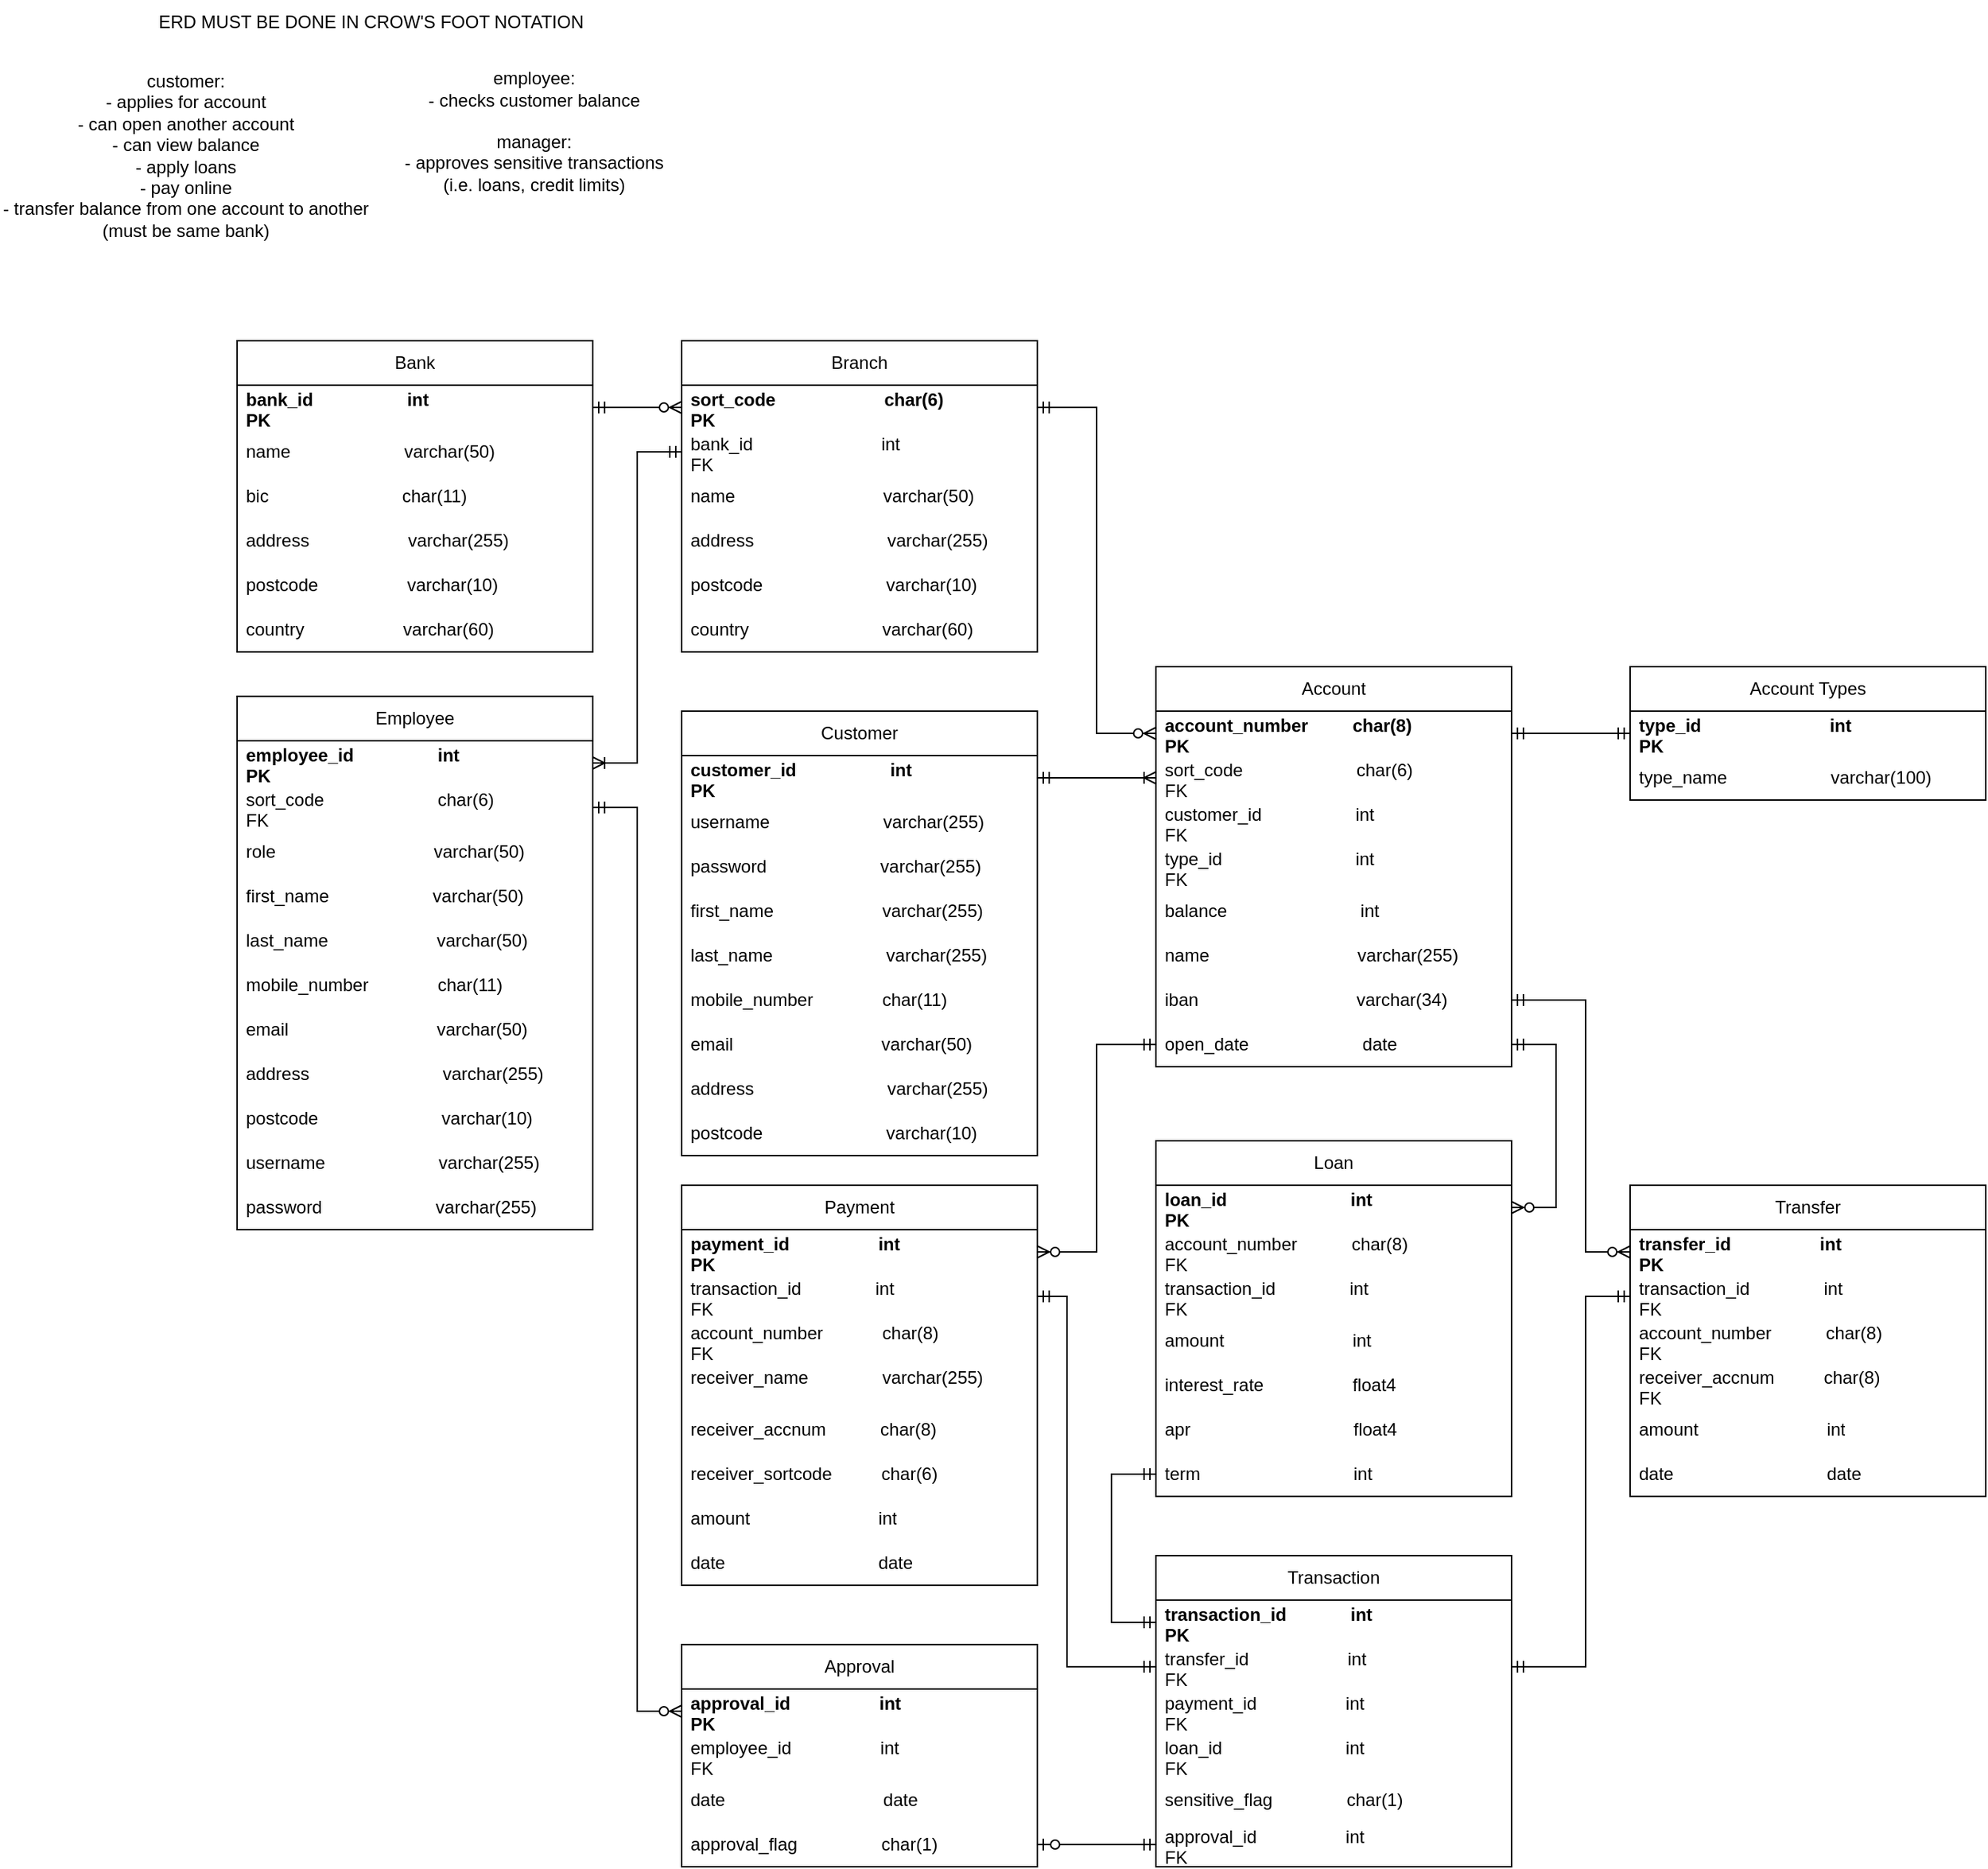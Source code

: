 <mxfile version="20.8.5" type="device"><diagram id="Oj3hPxWZJs3vTGlbXbJK" name="Page-1"><mxGraphModel dx="1856" dy="989" grid="1" gridSize="10" guides="1" tooltips="1" connect="1" arrows="1" fold="1" page="1" pageScale="1" pageWidth="850" pageHeight="1100" math="0" shadow="0"><root><mxCell id="0"/><mxCell id="1" parent="0"/><mxCell id="ecdamw1qYWnPbSWPvtGx-1" value="&lt;div&gt;customer:&lt;/div&gt;&lt;div&gt;- applies for account&lt;/div&gt;&lt;div&gt;- can open another account&lt;/div&gt;&lt;div&gt;- can view balance&lt;/div&gt;&lt;div&gt;- apply loans&lt;/div&gt;&lt;div&gt;- pay online&lt;/div&gt;&lt;div&gt;- transfer balance from one account to another &lt;br&gt;&lt;/div&gt;&lt;div&gt;(must be same bank)&lt;/div&gt;" style="text;html=1;align=center;verticalAlign=middle;resizable=0;points=[];autosize=1;strokeColor=none;fillColor=none;" parent="1" vertex="1"><mxGeometry x="-100" y="250" width="250" height="130" as="geometry"/></mxCell><mxCell id="ecdamw1qYWnPbSWPvtGx-3" value="&lt;div&gt;employee:&lt;/div&gt;&lt;div&gt;- checks customer balance&lt;/div&gt;" style="text;html=1;align=center;verticalAlign=middle;resizable=0;points=[];autosize=1;strokeColor=none;fillColor=none;" parent="1" vertex="1"><mxGeometry x="185" y="250" width="150" height="40" as="geometry"/></mxCell><mxCell id="ecdamw1qYWnPbSWPvtGx-4" value="&lt;div&gt;manager:&lt;/div&gt;&lt;div&gt;- approves sensitive transactions&lt;/div&gt;&lt;div&gt;(i.e. loans, credit limits)&lt;/div&gt;" style="text;html=1;align=center;verticalAlign=middle;resizable=0;points=[];autosize=1;strokeColor=none;fillColor=none;" parent="1" vertex="1"><mxGeometry x="170" y="290" width="180" height="60" as="geometry"/></mxCell><mxCell id="9mzBooM7btwcf6iDhHA1-5" value="&lt;div&gt;ERD MUST BE DONE IN CROW'S FOOT NOTATION&lt;/div&gt;" style="text;html=1;align=center;verticalAlign=middle;resizable=0;points=[];autosize=1;strokeColor=none;fillColor=none;" parent="1" vertex="1"><mxGeometry y="210" width="300" height="30" as="geometry"/></mxCell><mxCell id="9mzBooM7btwcf6iDhHA1-11" value="&lt;div&gt;Customer&lt;/div&gt;" style="swimlane;fontStyle=0;childLayout=stackLayout;horizontal=1;startSize=30;horizontalStack=0;resizeParent=1;resizeParentMax=0;resizeLast=0;collapsible=1;marginBottom=0;whiteSpace=wrap;html=1;" parent="1" vertex="1"><mxGeometry x="360" y="690" width="240" height="300" as="geometry"/></mxCell><mxCell id="9mzBooM7btwcf6iDhHA1-26" value="&lt;div&gt;customer_id&amp;nbsp;&amp;nbsp;&amp;nbsp;&amp;nbsp;&amp;nbsp;&amp;nbsp;&amp;nbsp;&amp;nbsp;&amp;nbsp;&amp;nbsp;&amp;nbsp;&amp;nbsp;&amp;nbsp;&amp;nbsp;&amp;nbsp;&amp;nbsp;&amp;nbsp;&amp;nbsp; int&amp;nbsp;&amp;nbsp;&amp;nbsp;&amp;nbsp;&amp;nbsp;&amp;nbsp;&amp;nbsp;&amp;nbsp;&amp;nbsp;&amp;nbsp;&amp;nbsp;&amp;nbsp;&amp;nbsp;&amp;nbsp;&amp;nbsp;&amp;nbsp;&amp;nbsp;&amp;nbsp;&amp;nbsp;&amp;nbsp;&amp;nbsp;&amp;nbsp;&amp;nbsp;&amp;nbsp; PK&lt;br&gt;&lt;/div&gt;" style="text;strokeColor=none;fillColor=none;align=left;verticalAlign=middle;spacingLeft=4;spacingRight=4;overflow=hidden;points=[[0,0.5],[1,0.5]];portConstraint=eastwest;rotatable=0;whiteSpace=wrap;html=1;fontStyle=1" parent="9mzBooM7btwcf6iDhHA1-11" vertex="1"><mxGeometry y="30" width="240" height="30" as="geometry"/></mxCell><mxCell id="9mzBooM7btwcf6iDhHA1-105" value="username&amp;nbsp;&amp;nbsp;&amp;nbsp;&amp;nbsp;&amp;nbsp;&amp;nbsp;&amp;nbsp;&amp;nbsp;&amp;nbsp;&amp;nbsp;&amp;nbsp;&amp;nbsp;&amp;nbsp;&amp;nbsp;&amp;nbsp;&amp;nbsp;&amp;nbsp;&amp;nbsp;&amp;nbsp;&amp;nbsp;&amp;nbsp;&amp;nbsp; varchar(255)" style="text;strokeColor=none;fillColor=none;align=left;verticalAlign=middle;spacingLeft=4;spacingRight=4;overflow=hidden;points=[[0,0.5],[1,0.5]];portConstraint=eastwest;rotatable=0;whiteSpace=wrap;html=1;" parent="9mzBooM7btwcf6iDhHA1-11" vertex="1"><mxGeometry y="60" width="240" height="30" as="geometry"/></mxCell><mxCell id="9mzBooM7btwcf6iDhHA1-106" value="password &amp;nbsp;&amp;nbsp;&amp;nbsp;&amp;nbsp;&amp;nbsp;&amp;nbsp;&amp;nbsp;&amp;nbsp;&amp;nbsp;&amp;nbsp;&amp;nbsp;&amp;nbsp;&amp;nbsp;&amp;nbsp;&amp;nbsp;&amp;nbsp;&amp;nbsp;&amp;nbsp;&amp;nbsp;&amp;nbsp;&amp;nbsp; varchar(255)" style="text;strokeColor=none;fillColor=none;align=left;verticalAlign=middle;spacingLeft=4;spacingRight=4;overflow=hidden;points=[[0,0.5],[1,0.5]];portConstraint=eastwest;rotatable=0;whiteSpace=wrap;html=1;" parent="9mzBooM7btwcf6iDhHA1-11" vertex="1"><mxGeometry y="90" width="240" height="30" as="geometry"/></mxCell><mxCell id="9mzBooM7btwcf6iDhHA1-14" value="first_name&amp;nbsp;&amp;nbsp;&amp;nbsp;&amp;nbsp;&amp;nbsp;&amp;nbsp;&amp;nbsp;&amp;nbsp;&amp;nbsp;&amp;nbsp;&amp;nbsp;&amp;nbsp;&amp;nbsp;&amp;nbsp;&amp;nbsp;&amp;nbsp;&amp;nbsp;&amp;nbsp;&amp;nbsp;&amp;nbsp;&amp;nbsp; varchar(255)" style="text;strokeColor=none;fillColor=none;align=left;verticalAlign=middle;spacingLeft=4;spacingRight=4;overflow=hidden;points=[[0,0.5],[1,0.5]];portConstraint=eastwest;rotatable=0;whiteSpace=wrap;html=1;" parent="9mzBooM7btwcf6iDhHA1-11" vertex="1"><mxGeometry y="120" width="240" height="30" as="geometry"/></mxCell><mxCell id="9mzBooM7btwcf6iDhHA1-15" value="last_name&amp;nbsp;&amp;nbsp;&amp;nbsp;&amp;nbsp;&amp;nbsp;&amp;nbsp;&amp;nbsp;&amp;nbsp;&amp;nbsp;&amp;nbsp;&amp;nbsp;&amp;nbsp;&amp;nbsp;&amp;nbsp;&amp;nbsp;&amp;nbsp;&amp;nbsp;&amp;nbsp;&amp;nbsp;&amp;nbsp;&amp;nbsp;&amp;nbsp; varchar(255)" style="text;strokeColor=none;fillColor=none;align=left;verticalAlign=middle;spacingLeft=4;spacingRight=4;overflow=hidden;points=[[0,0.5],[1,0.5]];portConstraint=eastwest;rotatable=0;whiteSpace=wrap;html=1;" parent="9mzBooM7btwcf6iDhHA1-11" vertex="1"><mxGeometry y="150" width="240" height="30" as="geometry"/></mxCell><mxCell id="9mzBooM7btwcf6iDhHA1-59" value="mobile_number&amp;nbsp;&amp;nbsp;&amp;nbsp;&amp;nbsp;&amp;nbsp;&amp;nbsp;&amp;nbsp;&amp;nbsp;&amp;nbsp;&amp;nbsp;&amp;nbsp;&amp;nbsp;&amp;nbsp; char(11)" style="text;strokeColor=none;fillColor=none;align=left;verticalAlign=middle;spacingLeft=4;spacingRight=4;overflow=hidden;points=[[0,0.5],[1,0.5]];portConstraint=eastwest;rotatable=0;whiteSpace=wrap;html=1;" parent="9mzBooM7btwcf6iDhHA1-11" vertex="1"><mxGeometry y="180" width="240" height="30" as="geometry"/></mxCell><mxCell id="9mzBooM7btwcf6iDhHA1-60" value="email&amp;nbsp;&amp;nbsp;&amp;nbsp;&amp;nbsp;&amp;nbsp;&amp;nbsp;&amp;nbsp;&amp;nbsp;&amp;nbsp;&amp;nbsp;&amp;nbsp;&amp;nbsp;&amp;nbsp;&amp;nbsp;&amp;nbsp;&amp;nbsp;&amp;nbsp;&amp;nbsp;&amp;nbsp;&amp;nbsp;&amp;nbsp;&amp;nbsp;&amp;nbsp;&amp;nbsp;&amp;nbsp;&amp;nbsp;&amp;nbsp;&amp;nbsp;&amp;nbsp; varchar(50)" style="text;strokeColor=none;fillColor=none;align=left;verticalAlign=middle;spacingLeft=4;spacingRight=4;overflow=hidden;points=[[0,0.5],[1,0.5]];portConstraint=eastwest;rotatable=0;whiteSpace=wrap;html=1;" parent="9mzBooM7btwcf6iDhHA1-11" vertex="1"><mxGeometry y="210" width="240" height="30" as="geometry"/></mxCell><mxCell id="9mzBooM7btwcf6iDhHA1-108" value="address &amp;nbsp;&amp;nbsp;&amp;nbsp;&amp;nbsp;&amp;nbsp;&amp;nbsp;&amp;nbsp;&amp;nbsp;&amp;nbsp;&amp;nbsp;&amp;nbsp;&amp;nbsp;&amp;nbsp;&amp;nbsp;&amp;nbsp;&amp;nbsp;&amp;nbsp;&amp;nbsp;&amp;nbsp;&amp;nbsp;&amp;nbsp;&amp;nbsp;&amp;nbsp;&amp;nbsp;&amp;nbsp; varchar(255)" style="text;strokeColor=none;fillColor=none;align=left;verticalAlign=middle;spacingLeft=4;spacingRight=4;overflow=hidden;points=[[0,0.5],[1,0.5]];portConstraint=eastwest;rotatable=0;whiteSpace=wrap;html=1;" parent="9mzBooM7btwcf6iDhHA1-11" vertex="1"><mxGeometry y="240" width="240" height="30" as="geometry"/></mxCell><mxCell id="9mzBooM7btwcf6iDhHA1-46" value="postcode&amp;nbsp;&amp;nbsp;&amp;nbsp;&amp;nbsp;&amp;nbsp;&amp;nbsp;&amp;nbsp;&amp;nbsp;&amp;nbsp;&amp;nbsp;&amp;nbsp;&amp;nbsp;&amp;nbsp;&amp;nbsp;&amp;nbsp;&amp;nbsp;&amp;nbsp;&amp;nbsp;&amp;nbsp;&amp;nbsp;&amp;nbsp;&amp;nbsp;&amp;nbsp;&amp;nbsp; varchar(10)" style="text;strokeColor=none;fillColor=none;align=left;verticalAlign=middle;spacingLeft=4;spacingRight=4;overflow=hidden;points=[[0,0.5],[1,0.5]];portConstraint=eastwest;rotatable=0;whiteSpace=wrap;html=1;" parent="9mzBooM7btwcf6iDhHA1-11" vertex="1"><mxGeometry y="270" width="240" height="30" as="geometry"/></mxCell><mxCell id="9mzBooM7btwcf6iDhHA1-19" value="Account" style="swimlane;fontStyle=0;childLayout=stackLayout;horizontal=1;startSize=30;horizontalStack=0;resizeParent=1;resizeParentMax=0;resizeLast=0;collapsible=1;marginBottom=0;whiteSpace=wrap;html=1;" parent="1" vertex="1"><mxGeometry x="680" y="660" width="240" height="270" as="geometry"/></mxCell><mxCell id="9mzBooM7btwcf6iDhHA1-20" value="account_number &amp;nbsp;&amp;nbsp;&amp;nbsp;&amp;nbsp;&amp;nbsp;&amp;nbsp;&amp;nbsp; char(8)&amp;nbsp; &amp;nbsp;&amp;nbsp;&amp;nbsp;&amp;nbsp;&amp;nbsp;&amp;nbsp;&amp;nbsp;&amp;nbsp;&amp;nbsp;&amp;nbsp;&amp;nbsp;&amp;nbsp;&amp;nbsp;&amp;nbsp;&amp;nbsp; PK" style="text;strokeColor=none;fillColor=none;align=left;verticalAlign=middle;spacingLeft=4;spacingRight=4;overflow=hidden;points=[[0,0.5],[1,0.5]];portConstraint=eastwest;rotatable=0;whiteSpace=wrap;html=1;fontStyle=1" parent="9mzBooM7btwcf6iDhHA1-19" vertex="1"><mxGeometry y="30" width="240" height="30" as="geometry"/></mxCell><mxCell id="9mzBooM7btwcf6iDhHA1-41" value="sort_code&amp;nbsp;&amp;nbsp;&amp;nbsp;&amp;nbsp;&amp;nbsp;&amp;nbsp;&amp;nbsp;&amp;nbsp;&amp;nbsp;&amp;nbsp;&amp;nbsp;&amp;nbsp;&amp;nbsp;&amp;nbsp;&amp;nbsp;&amp;nbsp;&amp;nbsp;&amp;nbsp;&amp;nbsp;&amp;nbsp;&amp;nbsp;&amp;nbsp; char(6)&amp;nbsp;&amp;nbsp;&amp;nbsp;&amp;nbsp;&amp;nbsp;&amp;nbsp;&amp;nbsp;&amp;nbsp;&amp;nbsp;&amp;nbsp;&amp;nbsp;&amp;nbsp;&amp;nbsp;&amp;nbsp;&amp;nbsp;&amp;nbsp;&amp;nbsp; FK" style="text;strokeColor=none;fillColor=none;align=left;verticalAlign=middle;spacingLeft=4;spacingRight=4;overflow=hidden;points=[[0,0.5],[1,0.5]];portConstraint=eastwest;rotatable=0;whiteSpace=wrap;html=1;" parent="9mzBooM7btwcf6iDhHA1-19" vertex="1"><mxGeometry y="60" width="240" height="30" as="geometry"/></mxCell><mxCell id="9mzBooM7btwcf6iDhHA1-21" value="customer_id&amp;nbsp;&amp;nbsp;&amp;nbsp;&amp;nbsp;&amp;nbsp;&amp;nbsp;&amp;nbsp;&amp;nbsp;&amp;nbsp;&amp;nbsp;&amp;nbsp;&amp;nbsp;&amp;nbsp;&amp;nbsp;&amp;nbsp;&amp;nbsp;&amp;nbsp;&amp;nbsp; int&amp;nbsp;&amp;nbsp;&amp;nbsp;&amp;nbsp;&amp;nbsp;&amp;nbsp;&amp;nbsp;&amp;nbsp;&amp;nbsp;&amp;nbsp;&amp;nbsp;&amp;nbsp;&amp;nbsp;&amp;nbsp;&amp;nbsp;&amp;nbsp;&amp;nbsp;&amp;nbsp;&amp;nbsp;&amp;nbsp;&amp;nbsp;&amp;nbsp;&amp;nbsp;&amp;nbsp; FK" style="text;strokeColor=none;fillColor=none;align=left;verticalAlign=middle;spacingLeft=4;spacingRight=4;overflow=hidden;points=[[0,0.5],[1,0.5]];portConstraint=eastwest;rotatable=0;whiteSpace=wrap;html=1;" parent="9mzBooM7btwcf6iDhHA1-19" vertex="1"><mxGeometry y="90" width="240" height="30" as="geometry"/></mxCell><mxCell id="9mzBooM7btwcf6iDhHA1-28" value="type_id&amp;nbsp;&amp;nbsp;&amp;nbsp;&amp;nbsp;&amp;nbsp;&amp;nbsp;&amp;nbsp;&amp;nbsp;&amp;nbsp;&amp;nbsp;&amp;nbsp;&amp;nbsp;&amp;nbsp;&amp;nbsp;&amp;nbsp;&amp;nbsp;&amp;nbsp;&amp;nbsp;&amp;nbsp;&amp;nbsp;&amp;nbsp;&amp;nbsp;&amp;nbsp;&amp;nbsp;&amp;nbsp;&amp;nbsp; int&amp;nbsp;&amp;nbsp;&amp;nbsp;&amp;nbsp;&amp;nbsp;&amp;nbsp;&amp;nbsp;&amp;nbsp;&amp;nbsp;&amp;nbsp;&amp;nbsp;&amp;nbsp;&amp;nbsp;&amp;nbsp;&amp;nbsp;&amp;nbsp;&amp;nbsp;&amp;nbsp;&amp;nbsp;&amp;nbsp;&amp;nbsp;&amp;nbsp;&amp;nbsp;&amp;nbsp; FK" style="text;strokeColor=none;fillColor=none;align=left;verticalAlign=middle;spacingLeft=4;spacingRight=4;overflow=hidden;points=[[0,0.5],[1,0.5]];portConstraint=eastwest;rotatable=0;whiteSpace=wrap;html=1;" parent="9mzBooM7btwcf6iDhHA1-19" vertex="1"><mxGeometry y="120" width="240" height="30" as="geometry"/></mxCell><mxCell id="9mzBooM7btwcf6iDhHA1-22" value="&lt;div&gt;balance&amp;nbsp;&amp;nbsp;&amp;nbsp;&amp;nbsp;&amp;nbsp;&amp;nbsp;&amp;nbsp;&amp;nbsp;&amp;nbsp;&amp;nbsp;&amp;nbsp;&amp;nbsp;&amp;nbsp;&amp;nbsp;&amp;nbsp;&amp;nbsp;&amp;nbsp;&amp;nbsp;&amp;nbsp;&amp;nbsp;&amp;nbsp;&amp;nbsp;&amp;nbsp;&amp;nbsp;&amp;nbsp;&amp;nbsp; int&amp;nbsp;&amp;nbsp; &lt;br&gt;&lt;/div&gt;" style="text;strokeColor=none;fillColor=none;align=left;verticalAlign=middle;spacingLeft=4;spacingRight=4;overflow=hidden;points=[[0,0.5],[1,0.5]];portConstraint=eastwest;rotatable=0;whiteSpace=wrap;html=1;" parent="9mzBooM7btwcf6iDhHA1-19" vertex="1"><mxGeometry y="150" width="240" height="30" as="geometry"/></mxCell><mxCell id="9mzBooM7btwcf6iDhHA1-27" value="name&amp;nbsp;&amp;nbsp;&amp;nbsp;&amp;nbsp;&amp;nbsp;&amp;nbsp;&amp;nbsp;&amp;nbsp;&amp;nbsp;&amp;nbsp;&amp;nbsp;&amp;nbsp;&amp;nbsp;&amp;nbsp;&amp;nbsp;&amp;nbsp;&amp;nbsp;&amp;nbsp;&amp;nbsp;&amp;nbsp;&amp;nbsp;&amp;nbsp;&amp;nbsp;&amp;nbsp;&amp;nbsp;&amp;nbsp;&amp;nbsp;&amp;nbsp;&amp;nbsp; varchar(255) " style="text;strokeColor=none;fillColor=none;align=left;verticalAlign=middle;spacingLeft=4;spacingRight=4;overflow=hidden;points=[[0,0.5],[1,0.5]];portConstraint=eastwest;rotatable=0;whiteSpace=wrap;html=1;" parent="9mzBooM7btwcf6iDhHA1-19" vertex="1"><mxGeometry y="180" width="240" height="30" as="geometry"/></mxCell><mxCell id="9mzBooM7btwcf6iDhHA1-39" value="iban&amp;nbsp;&amp;nbsp;&amp;nbsp;&amp;nbsp;&amp;nbsp;&amp;nbsp;&amp;nbsp;&amp;nbsp;&amp;nbsp;&amp;nbsp;&amp;nbsp;&amp;nbsp;&amp;nbsp;&amp;nbsp;&amp;nbsp;&amp;nbsp;&amp;nbsp;&amp;nbsp;&amp;nbsp;&amp;nbsp;&amp;nbsp;&amp;nbsp;&amp;nbsp;&amp;nbsp;&amp;nbsp;&amp;nbsp;&amp;nbsp;&amp;nbsp;&amp;nbsp;&amp;nbsp;&amp;nbsp; varchar(34)" style="text;strokeColor=none;fillColor=none;align=left;verticalAlign=middle;spacingLeft=4;spacingRight=4;overflow=hidden;points=[[0,0.5],[1,0.5]];portConstraint=eastwest;rotatable=0;whiteSpace=wrap;html=1;" parent="9mzBooM7btwcf6iDhHA1-19" vertex="1"><mxGeometry y="210" width="240" height="30" as="geometry"/></mxCell><mxCell id="9mzBooM7btwcf6iDhHA1-85" value="open_date &amp;nbsp;&amp;nbsp;&amp;nbsp;&amp;nbsp;&amp;nbsp;&amp;nbsp;&amp;nbsp;&amp;nbsp;&amp;nbsp;&amp;nbsp;&amp;nbsp;&amp;nbsp;&amp;nbsp;&amp;nbsp;&amp;nbsp;&amp;nbsp;&amp;nbsp;&amp;nbsp;&amp;nbsp;&amp;nbsp;&amp;nbsp; date" style="text;strokeColor=none;fillColor=none;align=left;verticalAlign=middle;spacingLeft=4;spacingRight=4;overflow=hidden;points=[[0,0.5],[1,0.5]];portConstraint=eastwest;rotatable=0;whiteSpace=wrap;html=1;" parent="9mzBooM7btwcf6iDhHA1-19" vertex="1"><mxGeometry y="240" width="240" height="30" as="geometry"/></mxCell><mxCell id="9mzBooM7btwcf6iDhHA1-33" value="Loan" style="swimlane;fontStyle=0;childLayout=stackLayout;horizontal=1;startSize=30;horizontalStack=0;resizeParent=1;resizeParentMax=0;resizeLast=0;collapsible=1;marginBottom=0;whiteSpace=wrap;html=1;" parent="1" vertex="1"><mxGeometry x="680" y="980" width="240" height="240" as="geometry"/></mxCell><mxCell id="9mzBooM7btwcf6iDhHA1-34" value="&lt;b&gt;loan_id&amp;nbsp;&amp;nbsp;&amp;nbsp;&amp;nbsp;&amp;nbsp;&amp;nbsp;&amp;nbsp;&amp;nbsp;&amp;nbsp;&amp;nbsp;&amp;nbsp;&amp;nbsp;&amp;nbsp;&amp;nbsp;&amp;nbsp;&amp;nbsp;&amp;nbsp;&amp;nbsp;&amp;nbsp;&amp;nbsp;&amp;nbsp;&amp;nbsp;&amp;nbsp;&amp;nbsp; int&amp;nbsp;&amp;nbsp;&amp;nbsp;&amp;nbsp;&amp;nbsp;&amp;nbsp;&amp;nbsp;&amp;nbsp;&amp;nbsp;&amp;nbsp;&amp;nbsp;&amp;nbsp;&amp;nbsp;&amp;nbsp;&amp;nbsp;&amp;nbsp;&amp;nbsp;&amp;nbsp;&amp;nbsp;&amp;nbsp;&amp;nbsp;&amp;nbsp;&amp;nbsp;&amp;nbsp;&amp;nbsp; PK&lt;br&gt;&lt;/b&gt;" style="text;strokeColor=none;fillColor=none;align=left;verticalAlign=middle;spacingLeft=4;spacingRight=4;overflow=hidden;points=[[0,0.5],[1,0.5]];portConstraint=eastwest;rotatable=0;whiteSpace=wrap;html=1;" parent="9mzBooM7btwcf6iDhHA1-33" vertex="1"><mxGeometry y="30" width="240" height="30" as="geometry"/></mxCell><mxCell id="9mzBooM7btwcf6iDhHA1-35" value="account_number&amp;nbsp;&amp;nbsp;&amp;nbsp;&amp;nbsp;&amp;nbsp;&amp;nbsp;&amp;nbsp;&amp;nbsp;&amp;nbsp;&amp;nbsp; char(8)&amp;nbsp;&amp;nbsp;&amp;nbsp;&amp;nbsp;&amp;nbsp;&amp;nbsp;&amp;nbsp;&amp;nbsp;&amp;nbsp;&amp;nbsp;&amp;nbsp;&amp;nbsp;&amp;nbsp;&amp;nbsp;&amp;nbsp;&amp;nbsp;&amp;nbsp;&amp;nbsp; FK" style="text;strokeColor=none;fillColor=none;align=left;verticalAlign=middle;spacingLeft=4;spacingRight=4;overflow=hidden;points=[[0,0.5],[1,0.5]];portConstraint=eastwest;rotatable=0;whiteSpace=wrap;html=1;" parent="9mzBooM7btwcf6iDhHA1-33" vertex="1"><mxGeometry y="60" width="240" height="30" as="geometry"/></mxCell><mxCell id="RdUtw6KFxyqTDACw0hlH-33" value="transaction_id&amp;nbsp;&amp;nbsp;&amp;nbsp;&amp;nbsp;&amp;nbsp;&amp;nbsp;&amp;nbsp;&amp;nbsp;&amp;nbsp;&amp;nbsp;&amp;nbsp;&amp;nbsp;&amp;nbsp;&amp;nbsp; int&amp;nbsp;&amp;nbsp;&amp;nbsp;&amp;nbsp;&amp;nbsp;&amp;nbsp;&amp;nbsp;&amp;nbsp;&amp;nbsp;&amp;nbsp;&amp;nbsp;&amp;nbsp;&amp;nbsp;&amp;nbsp;&amp;nbsp;&amp;nbsp;&amp;nbsp;&amp;nbsp;&amp;nbsp;&amp;nbsp;&amp;nbsp;&amp;nbsp;&amp;nbsp; &amp;nbsp; FK " style="text;strokeColor=none;fillColor=none;align=left;verticalAlign=middle;spacingLeft=4;spacingRight=4;overflow=hidden;points=[[0,0.5],[1,0.5]];portConstraint=eastwest;rotatable=0;whiteSpace=wrap;html=1;" vertex="1" parent="9mzBooM7btwcf6iDhHA1-33"><mxGeometry y="90" width="240" height="30" as="geometry"/></mxCell><mxCell id="9mzBooM7btwcf6iDhHA1-36" value="amount&amp;nbsp;&amp;nbsp;&amp;nbsp;&amp;nbsp;&amp;nbsp;&amp;nbsp;&amp;nbsp;&amp;nbsp;&amp;nbsp;&amp;nbsp;&amp;nbsp;&amp;nbsp;&amp;nbsp;&amp;nbsp;&amp;nbsp;&amp;nbsp;&amp;nbsp;&amp;nbsp;&amp;nbsp;&amp;nbsp;&amp;nbsp;&amp;nbsp;&amp;nbsp; &amp;nbsp; int&amp;nbsp;&amp;nbsp;&amp;nbsp;&amp;nbsp;&amp;nbsp;&amp;nbsp;&amp;nbsp;&amp;nbsp;&amp;nbsp;&amp;nbsp;&amp;nbsp;&amp;nbsp;&amp;nbsp;&amp;nbsp;&amp;nbsp;&amp;nbsp; " style="text;strokeColor=none;fillColor=none;align=left;verticalAlign=middle;spacingLeft=4;spacingRight=4;overflow=hidden;points=[[0,0.5],[1,0.5]];portConstraint=eastwest;rotatable=0;whiteSpace=wrap;html=1;" parent="9mzBooM7btwcf6iDhHA1-33" vertex="1"><mxGeometry y="120" width="240" height="30" as="geometry"/></mxCell><mxCell id="9mzBooM7btwcf6iDhHA1-37" value="interest_rate &amp;nbsp; &amp;nbsp; &amp;nbsp; &amp;nbsp; &amp;nbsp; &amp;nbsp;&amp;nbsp; &amp;nbsp; &amp;nbsp; float4 &amp;nbsp;&amp;nbsp;&amp;nbsp;&amp;nbsp;&amp;nbsp;&amp;nbsp;&amp;nbsp;&amp;nbsp;&amp;nbsp;&amp;nbsp;&amp;nbsp;&amp;nbsp;&amp;nbsp;&amp;nbsp;&amp;nbsp; " style="text;strokeColor=none;fillColor=none;align=left;verticalAlign=middle;spacingLeft=4;spacingRight=4;overflow=hidden;points=[[0,0.5],[1,0.5]];portConstraint=eastwest;rotatable=0;whiteSpace=wrap;html=1;" parent="9mzBooM7btwcf6iDhHA1-33" vertex="1"><mxGeometry y="150" width="240" height="30" as="geometry"/></mxCell><mxCell id="9mzBooM7btwcf6iDhHA1-47" value="apr&amp;nbsp;&amp;nbsp;&amp;nbsp;&amp;nbsp;&amp;nbsp;&amp;nbsp;&amp;nbsp;&amp;nbsp;&amp;nbsp;&amp;nbsp;&amp;nbsp;&amp;nbsp;&amp;nbsp;&amp;nbsp;&amp;nbsp;&amp;nbsp;&amp;nbsp;&amp;nbsp;&amp;nbsp;&amp;nbsp;&amp;nbsp;&amp;nbsp;&amp;nbsp; &amp;nbsp; &amp;nbsp;&amp;nbsp;&amp;nbsp;&amp;nbsp;&amp;nbsp;&amp;nbsp; float4" style="text;strokeColor=none;fillColor=none;align=left;verticalAlign=middle;spacingLeft=4;spacingRight=4;overflow=hidden;points=[[0,0.5],[1,0.5]];portConstraint=eastwest;rotatable=0;whiteSpace=wrap;html=1;" parent="9mzBooM7btwcf6iDhHA1-33" vertex="1"><mxGeometry y="180" width="240" height="30" as="geometry"/></mxCell><mxCell id="9mzBooM7btwcf6iDhHA1-48" value="term&amp;nbsp;&amp;nbsp;&amp;nbsp;&amp;nbsp;&amp;nbsp;&amp;nbsp;&amp;nbsp;&amp;nbsp;&amp;nbsp;&amp;nbsp;&amp;nbsp;&amp;nbsp;&amp;nbsp;&amp;nbsp;&amp;nbsp;&amp;nbsp;&amp;nbsp;&amp;nbsp;&amp;nbsp;&amp;nbsp;&amp;nbsp;&amp;nbsp;&amp;nbsp;&amp;nbsp;&amp;nbsp;&amp;nbsp;&amp;nbsp;&amp;nbsp;&amp;nbsp;&amp;nbsp; int" style="text;strokeColor=none;fillColor=none;align=left;verticalAlign=middle;spacingLeft=4;spacingRight=4;overflow=hidden;points=[[0,0.5],[1,0.5]];portConstraint=eastwest;rotatable=0;whiteSpace=wrap;html=1;" parent="9mzBooM7btwcf6iDhHA1-33" vertex="1"><mxGeometry y="210" width="240" height="30" as="geometry"/></mxCell><mxCell id="9mzBooM7btwcf6iDhHA1-52" value="Branch" style="swimlane;fontStyle=0;childLayout=stackLayout;horizontal=1;startSize=30;horizontalStack=0;resizeParent=1;resizeParentMax=0;resizeLast=0;collapsible=1;marginBottom=0;whiteSpace=wrap;html=1;" parent="1" vertex="1"><mxGeometry x="360" y="440" width="240" height="210" as="geometry"/></mxCell><mxCell id="9mzBooM7btwcf6iDhHA1-56" value="sort_code&amp;nbsp;&amp;nbsp;&amp;nbsp;&amp;nbsp;&amp;nbsp;&amp;nbsp;&amp;nbsp;&amp;nbsp;&amp;nbsp;&amp;nbsp;&amp;nbsp;&amp;nbsp;&amp;nbsp;&amp;nbsp;&amp;nbsp;&amp;nbsp;&amp;nbsp;&amp;nbsp;&amp;nbsp;&amp;nbsp;&amp;nbsp; char(6) &amp;nbsp;&amp;nbsp;&amp;nbsp;&amp;nbsp;&amp;nbsp;&amp;nbsp;&amp;nbsp;&amp;nbsp;&amp;nbsp;&amp;nbsp;&amp;nbsp;&amp;nbsp;&amp;nbsp;&amp;nbsp;&amp;nbsp; PK" style="text;strokeColor=none;fillColor=none;align=left;verticalAlign=middle;spacingLeft=4;spacingRight=4;overflow=hidden;points=[[0,0.5],[1,0.5]];portConstraint=eastwest;rotatable=0;whiteSpace=wrap;html=1;fontStyle=1" parent="9mzBooM7btwcf6iDhHA1-52" vertex="1"><mxGeometry y="30" width="240" height="30" as="geometry"/></mxCell><mxCell id="9mzBooM7btwcf6iDhHA1-67" value="bank_id&amp;nbsp;&amp;nbsp;&amp;nbsp;&amp;nbsp;&amp;nbsp;&amp;nbsp;&amp;nbsp;&amp;nbsp;&amp;nbsp;&amp;nbsp;&amp;nbsp;&amp;nbsp;&amp;nbsp;&amp;nbsp;&amp;nbsp;&amp;nbsp;&amp;nbsp;&amp;nbsp;&amp;nbsp;&amp;nbsp;&amp;nbsp;&amp;nbsp;&amp;nbsp;&amp;nbsp;&amp;nbsp; int&amp;nbsp;&amp;nbsp;&amp;nbsp;&amp;nbsp;&amp;nbsp;&amp;nbsp;&amp;nbsp;&amp;nbsp;&amp;nbsp;&amp;nbsp;&amp;nbsp;&amp;nbsp;&amp;nbsp;&amp;nbsp;&amp;nbsp;&amp;nbsp;&amp;nbsp;&amp;nbsp;&amp;nbsp;&amp;nbsp;&amp;nbsp;&amp;nbsp;&amp;nbsp;&amp;nbsp; FK" style="text;strokeColor=none;fillColor=none;align=left;verticalAlign=middle;spacingLeft=4;spacingRight=4;overflow=hidden;points=[[0,0.5],[1,0.5]];portConstraint=eastwest;rotatable=0;whiteSpace=wrap;html=1;" parent="9mzBooM7btwcf6iDhHA1-52" vertex="1"><mxGeometry y="60" width="240" height="30" as="geometry"/></mxCell><mxCell id="9mzBooM7btwcf6iDhHA1-65" value="name&amp;nbsp;&amp;nbsp;&amp;nbsp;&amp;nbsp;&amp;nbsp;&amp;nbsp;&amp;nbsp;&amp;nbsp;&amp;nbsp;&amp;nbsp;&amp;nbsp;&amp;nbsp;&amp;nbsp;&amp;nbsp;&amp;nbsp;&amp;nbsp;&amp;nbsp;&amp;nbsp;&amp;nbsp;&amp;nbsp;&amp;nbsp;&amp;nbsp;&amp;nbsp;&amp;nbsp;&amp;nbsp;&amp;nbsp;&amp;nbsp;&amp;nbsp;&amp;nbsp; varchar(50)&amp;nbsp;&amp;nbsp;&amp;nbsp;&amp;nbsp;&amp;nbsp;&amp;nbsp; " style="text;strokeColor=none;fillColor=none;align=left;verticalAlign=middle;spacingLeft=4;spacingRight=4;overflow=hidden;points=[[0,0.5],[1,0.5]];portConstraint=eastwest;rotatable=0;whiteSpace=wrap;html=1;" parent="9mzBooM7btwcf6iDhHA1-52" vertex="1"><mxGeometry y="90" width="240" height="30" as="geometry"/></mxCell><mxCell id="9mzBooM7btwcf6iDhHA1-54" value="address&amp;nbsp;&amp;nbsp;&amp;nbsp;&amp;nbsp;&amp;nbsp;&amp;nbsp;&amp;nbsp;&amp;nbsp;&amp;nbsp;&amp;nbsp;&amp;nbsp;&amp;nbsp;&amp;nbsp;&amp;nbsp;&amp;nbsp;&amp;nbsp;&amp;nbsp;&amp;nbsp;&amp;nbsp;&amp;nbsp;&amp;nbsp;&amp;nbsp;&amp;nbsp;&amp;nbsp;&amp;nbsp;&amp;nbsp; varchar(255)" style="text;strokeColor=none;fillColor=none;align=left;verticalAlign=middle;spacingLeft=4;spacingRight=4;overflow=hidden;points=[[0,0.5],[1,0.5]];portConstraint=eastwest;rotatable=0;whiteSpace=wrap;html=1;" parent="9mzBooM7btwcf6iDhHA1-52" vertex="1"><mxGeometry y="120" width="240" height="30" as="geometry"/></mxCell><mxCell id="9mzBooM7btwcf6iDhHA1-58" value="postcode&amp;nbsp;&amp;nbsp;&amp;nbsp;&amp;nbsp;&amp;nbsp;&amp;nbsp;&amp;nbsp;&amp;nbsp;&amp;nbsp;&amp;nbsp;&amp;nbsp;&amp;nbsp;&amp;nbsp;&amp;nbsp;&amp;nbsp;&amp;nbsp;&amp;nbsp;&amp;nbsp;&amp;nbsp;&amp;nbsp;&amp;nbsp;&amp;nbsp;&amp;nbsp;&amp;nbsp; varchar(10)" style="text;strokeColor=none;fillColor=none;align=left;verticalAlign=middle;spacingLeft=4;spacingRight=4;overflow=hidden;points=[[0,0.5],[1,0.5]];portConstraint=eastwest;rotatable=0;whiteSpace=wrap;html=1;" parent="9mzBooM7btwcf6iDhHA1-52" vertex="1"><mxGeometry y="150" width="240" height="30" as="geometry"/></mxCell><mxCell id="9mzBooM7btwcf6iDhHA1-55" value="country&amp;nbsp;&amp;nbsp;&amp;nbsp;&amp;nbsp;&amp;nbsp;&amp;nbsp;&amp;nbsp;&amp;nbsp;&amp;nbsp;&amp;nbsp;&amp;nbsp;&amp;nbsp;&amp;nbsp;&amp;nbsp;&amp;nbsp;&amp;nbsp;&amp;nbsp;&amp;nbsp;&amp;nbsp;&amp;nbsp;&amp;nbsp;&amp;nbsp;&amp;nbsp;&amp;nbsp;&amp;nbsp;&amp;nbsp; varchar(60)" style="text;strokeColor=none;fillColor=none;align=left;verticalAlign=middle;spacingLeft=4;spacingRight=4;overflow=hidden;points=[[0,0.5],[1,0.5]];portConstraint=eastwest;rotatable=0;whiteSpace=wrap;html=1;" parent="9mzBooM7btwcf6iDhHA1-52" vertex="1"><mxGeometry y="180" width="240" height="30" as="geometry"/></mxCell><mxCell id="9mzBooM7btwcf6iDhHA1-61" value="Bank" style="swimlane;fontStyle=0;childLayout=stackLayout;horizontal=1;startSize=30;horizontalStack=0;resizeParent=1;resizeParentMax=0;resizeLast=0;collapsible=1;marginBottom=0;whiteSpace=wrap;html=1;" parent="1" vertex="1"><mxGeometry x="60" y="440" width="240" height="210" as="geometry"/></mxCell><mxCell id="9mzBooM7btwcf6iDhHA1-66" value="bank_id&amp;nbsp;&amp;nbsp;&amp;nbsp;&amp;nbsp;&amp;nbsp;&amp;nbsp;&amp;nbsp;&amp;nbsp;&amp;nbsp;&amp;nbsp;&amp;nbsp;&amp;nbsp;&amp;nbsp;&amp;nbsp;&amp;nbsp;&amp;nbsp;&amp;nbsp;&amp;nbsp; int&amp;nbsp;&amp;nbsp;&amp;nbsp;&amp;nbsp;&amp;nbsp;&amp;nbsp;&amp;nbsp;&amp;nbsp;&amp;nbsp;&amp;nbsp;&amp;nbsp;&amp;nbsp;&amp;nbsp;&amp;nbsp;&amp;nbsp;&amp;nbsp;&amp;nbsp;&amp;nbsp;&amp;nbsp;&amp;nbsp;&amp;nbsp;&amp;nbsp;&amp;nbsp;&amp;nbsp;&amp;nbsp;&amp;nbsp;&amp;nbsp;&amp;nbsp;&amp;nbsp;&amp;nbsp;&amp;nbsp; PK" style="text;strokeColor=none;fillColor=none;align=left;verticalAlign=middle;spacingLeft=4;spacingRight=4;overflow=hidden;points=[[0,0.5],[1,0.5]];portConstraint=eastwest;rotatable=0;whiteSpace=wrap;html=1;fontStyle=1" parent="9mzBooM7btwcf6iDhHA1-61" vertex="1"><mxGeometry y="30" width="240" height="30" as="geometry"/></mxCell><mxCell id="9mzBooM7btwcf6iDhHA1-62" value="name&amp;nbsp;&amp;nbsp;&amp;nbsp;&amp;nbsp;&amp;nbsp;&amp;nbsp;&amp;nbsp;&amp;nbsp;&amp;nbsp;&amp;nbsp;&amp;nbsp;&amp;nbsp;&amp;nbsp;&amp;nbsp;&amp;nbsp;&amp;nbsp;&amp;nbsp;&amp;nbsp;&amp;nbsp;&amp;nbsp;&amp;nbsp;&amp;nbsp; varchar(50)" style="text;strokeColor=none;fillColor=none;align=left;verticalAlign=middle;spacingLeft=4;spacingRight=4;overflow=hidden;points=[[0,0.5],[1,0.5]];portConstraint=eastwest;rotatable=0;whiteSpace=wrap;html=1;" parent="9mzBooM7btwcf6iDhHA1-61" vertex="1"><mxGeometry y="60" width="240" height="30" as="geometry"/></mxCell><mxCell id="9mzBooM7btwcf6iDhHA1-63" value="bic&amp;nbsp;&amp;nbsp;&amp;nbsp;&amp;nbsp;&amp;nbsp;&amp;nbsp;&amp;nbsp;&amp;nbsp;&amp;nbsp;&amp;nbsp;&amp;nbsp;&amp;nbsp;&amp;nbsp;&amp;nbsp;&amp;nbsp;&amp;nbsp;&amp;nbsp;&amp;nbsp;&amp;nbsp;&amp;nbsp;&amp;nbsp;&amp;nbsp;&amp;nbsp;&amp;nbsp;&amp;nbsp;&amp;nbsp; char(11)" style="text;strokeColor=none;fillColor=none;align=left;verticalAlign=middle;spacingLeft=4;spacingRight=4;overflow=hidden;points=[[0,0.5],[1,0.5]];portConstraint=eastwest;rotatable=0;whiteSpace=wrap;html=1;" parent="9mzBooM7btwcf6iDhHA1-61" vertex="1"><mxGeometry y="90" width="240" height="30" as="geometry"/></mxCell><mxCell id="9mzBooM7btwcf6iDhHA1-72" value="address&amp;nbsp;&amp;nbsp;&amp;nbsp;&amp;nbsp;&amp;nbsp;&amp;nbsp;&amp;nbsp;&amp;nbsp;&amp;nbsp;&amp;nbsp;&amp;nbsp;&amp;nbsp;&amp;nbsp;&amp;nbsp;&amp;nbsp;&amp;nbsp;&amp;nbsp;&amp;nbsp;&amp;nbsp; varchar(255)" style="text;strokeColor=none;fillColor=none;align=left;verticalAlign=middle;spacingLeft=4;spacingRight=4;overflow=hidden;points=[[0,0.5],[1,0.5]];portConstraint=eastwest;rotatable=0;whiteSpace=wrap;html=1;" parent="9mzBooM7btwcf6iDhHA1-61" vertex="1"><mxGeometry y="120" width="240" height="30" as="geometry"/></mxCell><mxCell id="9mzBooM7btwcf6iDhHA1-73" value="&lt;div&gt;postcode&amp;nbsp;&amp;nbsp;&amp;nbsp;&amp;nbsp;&amp;nbsp;&amp;nbsp;&amp;nbsp;&amp;nbsp;&amp;nbsp;&amp;nbsp;&amp;nbsp;&amp;nbsp;&amp;nbsp;&amp;nbsp;&amp;nbsp;&amp;nbsp;&amp;nbsp; varchar(10)&lt;/div&gt;" style="text;strokeColor=none;fillColor=none;align=left;verticalAlign=middle;spacingLeft=4;spacingRight=4;overflow=hidden;points=[[0,0.5],[1,0.5]];portConstraint=eastwest;rotatable=0;whiteSpace=wrap;html=1;" parent="9mzBooM7btwcf6iDhHA1-61" vertex="1"><mxGeometry y="150" width="240" height="30" as="geometry"/></mxCell><mxCell id="9mzBooM7btwcf6iDhHA1-74" value="&lt;div&gt;country&amp;nbsp;&amp;nbsp;&amp;nbsp;&amp;nbsp;&amp;nbsp;&amp;nbsp;&amp;nbsp;&amp;nbsp;&amp;nbsp;&amp;nbsp;&amp;nbsp;&amp;nbsp;&amp;nbsp;&amp;nbsp;&amp;nbsp;&amp;nbsp;&amp;nbsp;&amp;nbsp;&amp;nbsp; varchar(60)&lt;/div&gt;" style="text;strokeColor=none;fillColor=none;align=left;verticalAlign=middle;spacingLeft=4;spacingRight=4;overflow=hidden;points=[[0,0.5],[1,0.5]];portConstraint=eastwest;rotatable=0;whiteSpace=wrap;html=1;" parent="9mzBooM7btwcf6iDhHA1-61" vertex="1"><mxGeometry y="180" width="240" height="30" as="geometry"/></mxCell><mxCell id="9mzBooM7btwcf6iDhHA1-68" value="" style="edgeStyle=entityRelationEdgeStyle;fontSize=12;html=1;endArrow=ERzeroToMany;startArrow=ERmandOne;rounded=0;exitX=1;exitY=0.5;exitDx=0;exitDy=0;entryX=0;entryY=0.5;entryDx=0;entryDy=0;" parent="1" source="9mzBooM7btwcf6iDhHA1-66" target="9mzBooM7btwcf6iDhHA1-56" edge="1"><mxGeometry width="100" height="100" relative="1" as="geometry"><mxPoint x="240" y="500" as="sourcePoint"/><mxPoint x="340" y="400" as="targetPoint"/></mxGeometry></mxCell><mxCell id="9mzBooM7btwcf6iDhHA1-71" value="" style="edgeStyle=entityRelationEdgeStyle;fontSize=12;html=1;endArrow=ERoneToMany;startArrow=ERmandOne;rounded=0;exitX=1;exitY=0.5;exitDx=0;exitDy=0;entryX=0;entryY=0.5;entryDx=0;entryDy=0;" parent="1" source="9mzBooM7btwcf6iDhHA1-26" target="9mzBooM7btwcf6iDhHA1-41" edge="1"><mxGeometry width="100" height="100" relative="1" as="geometry"><mxPoint x="560" y="820" as="sourcePoint"/><mxPoint x="660" y="765" as="targetPoint"/></mxGeometry></mxCell><mxCell id="9mzBooM7btwcf6iDhHA1-79" value="" style="edgeStyle=elbowEdgeStyle;fontSize=12;html=1;endArrow=ERzeroToMany;startArrow=ERmandOne;rounded=0;exitX=1;exitY=0.5;exitDx=0;exitDy=0;entryX=0;entryY=0.5;entryDx=0;entryDy=0;" parent="1" source="9mzBooM7btwcf6iDhHA1-56" target="9mzBooM7btwcf6iDhHA1-20" edge="1"><mxGeometry width="100" height="100" relative="1" as="geometry"><mxPoint x="680" y="560" as="sourcePoint"/><mxPoint x="780" y="460" as="targetPoint"/></mxGeometry></mxCell><mxCell id="9mzBooM7btwcf6iDhHA1-80" value="Account Types" style="swimlane;fontStyle=0;childLayout=stackLayout;horizontal=1;startSize=30;horizontalStack=0;resizeParent=1;resizeParentMax=0;resizeLast=0;collapsible=1;marginBottom=0;whiteSpace=wrap;html=1;" parent="1" vertex="1"><mxGeometry x="1000" y="660" width="240" height="90" as="geometry"/></mxCell><mxCell id="9mzBooM7btwcf6iDhHA1-81" value="&lt;b&gt;type_id&amp;nbsp;&amp;nbsp;&amp;nbsp;&amp;nbsp;&amp;nbsp;&amp;nbsp;&amp;nbsp;&amp;nbsp;&amp;nbsp;&amp;nbsp;&amp;nbsp;&amp;nbsp;&amp;nbsp;&amp;nbsp;&amp;nbsp;&amp;nbsp;&amp;nbsp;&amp;nbsp;&amp;nbsp;&amp;nbsp;&amp;nbsp;&amp;nbsp;&amp;nbsp;&amp;nbsp;&amp;nbsp; int&amp;nbsp;&amp;nbsp;&amp;nbsp;&amp;nbsp;&amp;nbsp;&amp;nbsp;&amp;nbsp;&amp;nbsp;&amp;nbsp;&amp;nbsp;&amp;nbsp;&amp;nbsp;&amp;nbsp;&amp;nbsp;&amp;nbsp;&amp;nbsp;&amp;nbsp;&amp;nbsp;&amp;nbsp;&amp;nbsp;&amp;nbsp;&amp;nbsp;&amp;nbsp;&amp;nbsp; PK&lt;br&gt;&lt;/b&gt;" style="text;strokeColor=none;fillColor=none;align=left;verticalAlign=middle;spacingLeft=4;spacingRight=4;overflow=hidden;points=[[0,0.5],[1,0.5]];portConstraint=eastwest;rotatable=0;whiteSpace=wrap;html=1;" parent="9mzBooM7btwcf6iDhHA1-80" vertex="1"><mxGeometry y="30" width="240" height="30" as="geometry"/></mxCell><mxCell id="9mzBooM7btwcf6iDhHA1-82" value="type_name&amp;nbsp;&amp;nbsp;&amp;nbsp;&amp;nbsp;&amp;nbsp;&amp;nbsp;&amp;nbsp;&amp;nbsp;&amp;nbsp;&amp;nbsp;&amp;nbsp;&amp;nbsp;&amp;nbsp;&amp;nbsp;&amp;nbsp;&amp;nbsp;&amp;nbsp;&amp;nbsp;&amp;nbsp;&amp;nbsp; varchar(100)" style="text;strokeColor=none;fillColor=none;align=left;verticalAlign=middle;spacingLeft=4;spacingRight=4;overflow=hidden;points=[[0,0.5],[1,0.5]];portConstraint=eastwest;rotatable=0;whiteSpace=wrap;html=1;" parent="9mzBooM7btwcf6iDhHA1-80" vertex="1"><mxGeometry y="60" width="240" height="30" as="geometry"/></mxCell><mxCell id="9mzBooM7btwcf6iDhHA1-86" value="Employee" style="swimlane;fontStyle=0;childLayout=stackLayout;horizontal=1;startSize=30;horizontalStack=0;resizeParent=1;resizeParentMax=0;resizeLast=0;collapsible=1;marginBottom=0;whiteSpace=wrap;html=1;" parent="1" vertex="1"><mxGeometry x="60" y="680" width="240" height="360" as="geometry"/></mxCell><mxCell id="9mzBooM7btwcf6iDhHA1-87" value="employee_id&amp;nbsp;&amp;nbsp;&amp;nbsp;&amp;nbsp;&amp;nbsp;&amp;nbsp;&amp;nbsp;&amp;nbsp;&amp;nbsp;&amp;nbsp;&amp;nbsp;&amp;nbsp;&amp;nbsp;&amp;nbsp;&amp;nbsp;&amp;nbsp; int&amp;nbsp;&amp;nbsp;&amp;nbsp;&amp;nbsp;&amp;nbsp;&amp;nbsp;&amp;nbsp;&amp;nbsp;&amp;nbsp;&amp;nbsp;&amp;nbsp;&amp;nbsp;&amp;nbsp;&amp;nbsp;&amp;nbsp;&amp;nbsp;&amp;nbsp;&amp;nbsp;&amp;nbsp;&amp;nbsp;&amp;nbsp;&amp;nbsp;&amp;nbsp;&amp;nbsp;&amp;nbsp; PK" style="text;strokeColor=none;fillColor=none;align=left;verticalAlign=middle;spacingLeft=4;spacingRight=4;overflow=hidden;points=[[0,0.5],[1,0.5]];portConstraint=eastwest;rotatable=0;whiteSpace=wrap;html=1;fontStyle=1" parent="9mzBooM7btwcf6iDhHA1-86" vertex="1"><mxGeometry y="30" width="240" height="30" as="geometry"/></mxCell><mxCell id="9mzBooM7btwcf6iDhHA1-88" value="sort_code&amp;nbsp;&amp;nbsp;&amp;nbsp;&amp;nbsp;&amp;nbsp;&amp;nbsp;&amp;nbsp;&amp;nbsp;&amp;nbsp;&amp;nbsp;&amp;nbsp;&amp;nbsp;&amp;nbsp;&amp;nbsp;&amp;nbsp;&amp;nbsp;&amp;nbsp;&amp;nbsp;&amp;nbsp;&amp;nbsp;&amp;nbsp;&amp;nbsp; char(6) &amp;nbsp;&amp;nbsp;&amp;nbsp;&amp;nbsp;&amp;nbsp;&amp;nbsp;&amp;nbsp;&amp;nbsp;&amp;nbsp;&amp;nbsp;&amp;nbsp;&amp;nbsp;&amp;nbsp;&amp;nbsp;&amp;nbsp;&amp;nbsp;&amp;nbsp; FK" style="text;strokeColor=none;fillColor=none;align=left;verticalAlign=middle;spacingLeft=4;spacingRight=4;overflow=hidden;points=[[0,0.5],[1,0.5]];portConstraint=eastwest;rotatable=0;whiteSpace=wrap;html=1;" parent="9mzBooM7btwcf6iDhHA1-86" vertex="1"><mxGeometry y="60" width="240" height="30" as="geometry"/></mxCell><mxCell id="9mzBooM7btwcf6iDhHA1-89" value="role&amp;nbsp;&amp;nbsp;&amp;nbsp;&amp;nbsp;&amp;nbsp;&amp;nbsp;&amp;nbsp;&amp;nbsp;&amp;nbsp;&amp;nbsp;&amp;nbsp;&amp;nbsp;&amp;nbsp;&amp;nbsp;&amp;nbsp;&amp;nbsp;&amp;nbsp;&amp;nbsp;&amp;nbsp;&amp;nbsp;&amp;nbsp;&amp;nbsp;&amp;nbsp;&amp;nbsp;&amp;nbsp;&amp;nbsp;&amp;nbsp;&amp;nbsp;&amp;nbsp;&amp;nbsp;&amp;nbsp; varchar(50) " style="text;strokeColor=none;fillColor=none;align=left;verticalAlign=middle;spacingLeft=4;spacingRight=4;overflow=hidden;points=[[0,0.5],[1,0.5]];portConstraint=eastwest;rotatable=0;whiteSpace=wrap;html=1;" parent="9mzBooM7btwcf6iDhHA1-86" vertex="1"><mxGeometry y="90" width="240" height="30" as="geometry"/></mxCell><mxCell id="9mzBooM7btwcf6iDhHA1-91" value="first_name&amp;nbsp;&amp;nbsp;&amp;nbsp;&amp;nbsp;&amp;nbsp;&amp;nbsp;&amp;nbsp;&amp;nbsp;&amp;nbsp;&amp;nbsp;&amp;nbsp;&amp;nbsp;&amp;nbsp;&amp;nbsp;&amp;nbsp;&amp;nbsp;&amp;nbsp;&amp;nbsp;&amp;nbsp;&amp;nbsp; varchar(50)" style="text;strokeColor=none;fillColor=none;align=left;verticalAlign=middle;spacingLeft=4;spacingRight=4;overflow=hidden;points=[[0,0.5],[1,0.5]];portConstraint=eastwest;rotatable=0;whiteSpace=wrap;html=1;" parent="9mzBooM7btwcf6iDhHA1-86" vertex="1"><mxGeometry y="120" width="240" height="30" as="geometry"/></mxCell><mxCell id="9mzBooM7btwcf6iDhHA1-92" value="last_name&amp;nbsp;&amp;nbsp;&amp;nbsp;&amp;nbsp;&amp;nbsp;&amp;nbsp;&amp;nbsp;&amp;nbsp;&amp;nbsp;&amp;nbsp;&amp;nbsp;&amp;nbsp;&amp;nbsp;&amp;nbsp;&amp;nbsp;&amp;nbsp;&amp;nbsp;&amp;nbsp;&amp;nbsp;&amp;nbsp;&amp;nbsp; varchar(50)" style="text;strokeColor=none;fillColor=none;align=left;verticalAlign=middle;spacingLeft=4;spacingRight=4;overflow=hidden;points=[[0,0.5],[1,0.5]];portConstraint=eastwest;rotatable=0;whiteSpace=wrap;html=1;" parent="9mzBooM7btwcf6iDhHA1-86" vertex="1"><mxGeometry y="150" width="240" height="30" as="geometry"/></mxCell><mxCell id="9mzBooM7btwcf6iDhHA1-109" value="mobile_number&amp;nbsp;&amp;nbsp;&amp;nbsp;&amp;nbsp;&amp;nbsp;&amp;nbsp;&amp;nbsp;&amp;nbsp;&amp;nbsp;&amp;nbsp;&amp;nbsp;&amp;nbsp;&amp;nbsp; char(11)" style="text;strokeColor=none;fillColor=none;align=left;verticalAlign=middle;spacingLeft=4;spacingRight=4;overflow=hidden;points=[[0,0.5],[1,0.5]];portConstraint=eastwest;rotatable=0;whiteSpace=wrap;html=1;" parent="9mzBooM7btwcf6iDhHA1-86" vertex="1"><mxGeometry y="180" width="240" height="30" as="geometry"/></mxCell><mxCell id="9mzBooM7btwcf6iDhHA1-110" value="email&amp;nbsp;&amp;nbsp;&amp;nbsp;&amp;nbsp;&amp;nbsp;&amp;nbsp;&amp;nbsp;&amp;nbsp;&amp;nbsp;&amp;nbsp;&amp;nbsp;&amp;nbsp;&amp;nbsp;&amp;nbsp;&amp;nbsp;&amp;nbsp;&amp;nbsp;&amp;nbsp;&amp;nbsp;&amp;nbsp;&amp;nbsp;&amp;nbsp;&amp;nbsp;&amp;nbsp;&amp;nbsp;&amp;nbsp;&amp;nbsp;&amp;nbsp;&amp;nbsp; varchar(50)" style="text;strokeColor=none;fillColor=none;align=left;verticalAlign=middle;spacingLeft=4;spacingRight=4;overflow=hidden;points=[[0,0.5],[1,0.5]];portConstraint=eastwest;rotatable=0;whiteSpace=wrap;html=1;" parent="9mzBooM7btwcf6iDhHA1-86" vertex="1"><mxGeometry y="210" width="240" height="30" as="geometry"/></mxCell><mxCell id="9mzBooM7btwcf6iDhHA1-111" value="address &amp;nbsp;&amp;nbsp;&amp;nbsp;&amp;nbsp;&amp;nbsp;&amp;nbsp;&amp;nbsp;&amp;nbsp;&amp;nbsp;&amp;nbsp;&amp;nbsp;&amp;nbsp;&amp;nbsp;&amp;nbsp;&amp;nbsp;&amp;nbsp;&amp;nbsp;&amp;nbsp;&amp;nbsp;&amp;nbsp;&amp;nbsp;&amp;nbsp;&amp;nbsp;&amp;nbsp;&amp;nbsp; varchar(255)" style="text;strokeColor=none;fillColor=none;align=left;verticalAlign=middle;spacingLeft=4;spacingRight=4;overflow=hidden;points=[[0,0.5],[1,0.5]];portConstraint=eastwest;rotatable=0;whiteSpace=wrap;html=1;" parent="9mzBooM7btwcf6iDhHA1-86" vertex="1"><mxGeometry y="240" width="240" height="30" as="geometry"/></mxCell><mxCell id="9mzBooM7btwcf6iDhHA1-112" value="postcode&amp;nbsp;&amp;nbsp;&amp;nbsp;&amp;nbsp;&amp;nbsp;&amp;nbsp;&amp;nbsp;&amp;nbsp;&amp;nbsp;&amp;nbsp;&amp;nbsp;&amp;nbsp;&amp;nbsp;&amp;nbsp;&amp;nbsp;&amp;nbsp;&amp;nbsp;&amp;nbsp;&amp;nbsp;&amp;nbsp;&amp;nbsp;&amp;nbsp;&amp;nbsp;&amp;nbsp; varchar(10)" style="text;strokeColor=none;fillColor=none;align=left;verticalAlign=middle;spacingLeft=4;spacingRight=4;overflow=hidden;points=[[0,0.5],[1,0.5]];portConstraint=eastwest;rotatable=0;whiteSpace=wrap;html=1;" parent="9mzBooM7btwcf6iDhHA1-86" vertex="1"><mxGeometry y="270" width="240" height="30" as="geometry"/></mxCell><mxCell id="RdUtw6KFxyqTDACw0hlH-51" value="username&amp;nbsp;&amp;nbsp;&amp;nbsp;&amp;nbsp;&amp;nbsp;&amp;nbsp;&amp;nbsp;&amp;nbsp;&amp;nbsp;&amp;nbsp;&amp;nbsp;&amp;nbsp;&amp;nbsp;&amp;nbsp;&amp;nbsp;&amp;nbsp;&amp;nbsp;&amp;nbsp;&amp;nbsp;&amp;nbsp;&amp;nbsp;&amp;nbsp; varchar(255)" style="text;strokeColor=none;fillColor=none;align=left;verticalAlign=middle;spacingLeft=4;spacingRight=4;overflow=hidden;points=[[0,0.5],[1,0.5]];portConstraint=eastwest;rotatable=0;whiteSpace=wrap;html=1;" vertex="1" parent="9mzBooM7btwcf6iDhHA1-86"><mxGeometry y="300" width="240" height="30" as="geometry"/></mxCell><mxCell id="RdUtw6KFxyqTDACw0hlH-52" value="password &amp;nbsp;&amp;nbsp;&amp;nbsp;&amp;nbsp;&amp;nbsp;&amp;nbsp;&amp;nbsp;&amp;nbsp;&amp;nbsp;&amp;nbsp;&amp;nbsp;&amp;nbsp;&amp;nbsp;&amp;nbsp;&amp;nbsp;&amp;nbsp;&amp;nbsp;&amp;nbsp;&amp;nbsp;&amp;nbsp;&amp;nbsp; varchar(255)" style="text;strokeColor=none;fillColor=none;align=left;verticalAlign=middle;spacingLeft=4;spacingRight=4;overflow=hidden;points=[[0,0.5],[1,0.5]];portConstraint=eastwest;rotatable=0;whiteSpace=wrap;html=1;" vertex="1" parent="9mzBooM7btwcf6iDhHA1-86"><mxGeometry y="330" width="240" height="30" as="geometry"/></mxCell><mxCell id="9mzBooM7btwcf6iDhHA1-93" value="" style="edgeStyle=entityRelationEdgeStyle;fontSize=12;html=1;endArrow=ERoneToMany;startArrow=ERmandOne;rounded=0;entryX=1;entryY=0.5;entryDx=0;entryDy=0;exitX=0;exitY=0.5;exitDx=0;exitDy=0;" parent="1" source="9mzBooM7btwcf6iDhHA1-67" target="9mzBooM7btwcf6iDhHA1-87" edge="1"><mxGeometry width="100" height="100" relative="1" as="geometry"><mxPoint x="480" y="320" as="sourcePoint"/><mxPoint x="580" y="220" as="targetPoint"/></mxGeometry></mxCell><mxCell id="9mzBooM7btwcf6iDhHA1-96" value="Transaction" style="swimlane;fontStyle=0;childLayout=stackLayout;horizontal=1;startSize=30;horizontalStack=0;resizeParent=1;resizeParentMax=0;resizeLast=0;collapsible=1;marginBottom=0;whiteSpace=wrap;html=1;" parent="1" vertex="1"><mxGeometry x="680" y="1260" width="240" height="210" as="geometry"/></mxCell><mxCell id="9mzBooM7btwcf6iDhHA1-97" value="&lt;div&gt;transaction_id&amp;nbsp;&amp;nbsp;&amp;nbsp;&amp;nbsp;&amp;nbsp;&amp;nbsp;&amp;nbsp;&amp;nbsp;&amp;nbsp;&amp;nbsp;&amp;nbsp;&amp;nbsp; int&amp;nbsp;&amp;nbsp;&amp;nbsp;&amp;nbsp;&amp;nbsp;&amp;nbsp;&amp;nbsp;&amp;nbsp;&amp;nbsp;&amp;nbsp;&amp;nbsp;&amp;nbsp;&amp;nbsp;&amp;nbsp;&amp;nbsp;&amp;nbsp;&amp;nbsp;&amp;nbsp;&amp;nbsp;&amp;nbsp;&amp;nbsp;&amp;nbsp;&amp;nbsp;&amp;nbsp;&amp;nbsp;&amp;nbsp; PK&lt;br&gt;&lt;/div&gt;" style="text;strokeColor=none;fillColor=none;align=left;verticalAlign=middle;spacingLeft=4;spacingRight=4;overflow=hidden;points=[[0,0.5],[1,0.5]];portConstraint=eastwest;rotatable=0;whiteSpace=wrap;html=1;fontStyle=1" parent="9mzBooM7btwcf6iDhHA1-96" vertex="1"><mxGeometry y="30" width="240" height="30" as="geometry"/></mxCell><mxCell id="RdUtw6KFxyqTDACw0hlH-17" value="transfer_id&amp;nbsp;&amp;nbsp;&amp;nbsp;&amp;nbsp;&amp;nbsp;&amp;nbsp;&amp;nbsp;&amp;nbsp;&amp;nbsp;&amp;nbsp;&amp;nbsp;&amp;nbsp;&amp;nbsp;&amp;nbsp;&amp;nbsp;&amp;nbsp;&amp;nbsp;&amp;nbsp;&amp;nbsp; int&amp;nbsp;&amp;nbsp;&amp;nbsp;&amp;nbsp;&amp;nbsp;&amp;nbsp;&amp;nbsp;&amp;nbsp;&amp;nbsp;&amp;nbsp;&amp;nbsp;&amp;nbsp;&amp;nbsp;&amp;nbsp;&amp;nbsp;&amp;nbsp;&amp;nbsp;&amp;nbsp;&amp;nbsp;&amp;nbsp;&amp;nbsp;&amp;nbsp;&amp;nbsp;&amp;nbsp;&amp;nbsp;&amp;nbsp;&amp;nbsp; FK" style="text;strokeColor=none;fillColor=none;align=left;verticalAlign=middle;spacingLeft=4;spacingRight=4;overflow=hidden;points=[[0,0.5],[1,0.5]];portConstraint=eastwest;rotatable=0;whiteSpace=wrap;html=1;" vertex="1" parent="9mzBooM7btwcf6iDhHA1-96"><mxGeometry y="60" width="240" height="30" as="geometry"/></mxCell><mxCell id="RdUtw6KFxyqTDACw0hlH-41" value="payment_id&amp;nbsp;&amp;nbsp;&amp;nbsp;&amp;nbsp;&amp;nbsp;&amp;nbsp;&amp;nbsp;&amp;nbsp;&amp;nbsp;&amp;nbsp;&amp;nbsp;&amp;nbsp;&amp;nbsp;&amp;nbsp;&amp;nbsp;&amp;nbsp;&amp;nbsp; int&amp;nbsp;&amp;nbsp;&amp;nbsp;&amp;nbsp;&amp;nbsp;&amp;nbsp;&amp;nbsp;&amp;nbsp;&amp;nbsp;&amp;nbsp;&amp;nbsp;&amp;nbsp;&amp;nbsp;&amp;nbsp;&amp;nbsp;&amp;nbsp;&amp;nbsp;&amp;nbsp;&amp;nbsp;&amp;nbsp;&amp;nbsp;&amp;nbsp;&amp;nbsp;&amp;nbsp;&amp;nbsp;&amp;nbsp;&amp;nbsp; FK" style="text;strokeColor=none;fillColor=none;align=left;verticalAlign=middle;spacingLeft=4;spacingRight=4;overflow=hidden;points=[[0,0.5],[1,0.5]];portConstraint=eastwest;rotatable=0;whiteSpace=wrap;html=1;" vertex="1" parent="9mzBooM7btwcf6iDhHA1-96"><mxGeometry y="90" width="240" height="30" as="geometry"/></mxCell><mxCell id="9mzBooM7btwcf6iDhHA1-99" value="loan_id &amp;nbsp; &amp;nbsp; &amp;nbsp;&amp;nbsp; &amp;nbsp;&amp;nbsp;&amp;nbsp;&amp;nbsp;&amp;nbsp;&amp;nbsp;&amp;nbsp;&amp;nbsp;&amp;nbsp;&amp;nbsp;&amp;nbsp; &amp;nbsp; &amp;nbsp;&amp;nbsp; int&amp;nbsp;&amp;nbsp;&amp;nbsp;&amp;nbsp;&amp;nbsp;&amp;nbsp;&amp;nbsp;&amp;nbsp;&amp;nbsp;&amp;nbsp;&amp;nbsp;&amp;nbsp;&amp;nbsp;&amp;nbsp;&amp;nbsp;&amp;nbsp;&amp;nbsp;&amp;nbsp;&amp;nbsp;&amp;nbsp;&amp;nbsp;&amp;nbsp;&amp;nbsp;&amp;nbsp;&amp;nbsp;&amp;nbsp;&amp;nbsp; FK" style="text;strokeColor=none;fillColor=none;align=left;verticalAlign=middle;spacingLeft=4;spacingRight=4;overflow=hidden;points=[[0,0.5],[1,0.5]];portConstraint=eastwest;rotatable=0;whiteSpace=wrap;html=1;" parent="9mzBooM7btwcf6iDhHA1-96" vertex="1"><mxGeometry y="120" width="240" height="30" as="geometry"/></mxCell><mxCell id="9mzBooM7btwcf6iDhHA1-107" value="sensitive_flag&amp;nbsp;&amp;nbsp;&amp;nbsp;&amp;nbsp;&amp;nbsp;&amp;nbsp;&amp;nbsp;&amp;nbsp;&amp;nbsp;&amp;nbsp;&amp;nbsp;&amp;nbsp;&amp;nbsp;&amp;nbsp; char(1)" style="text;strokeColor=none;fillColor=none;align=left;verticalAlign=middle;spacingLeft=4;spacingRight=4;overflow=hidden;points=[[0,0.5],[1,0.5]];portConstraint=eastwest;rotatable=0;whiteSpace=wrap;html=1;" parent="9mzBooM7btwcf6iDhHA1-96" vertex="1"><mxGeometry y="150" width="240" height="30" as="geometry"/></mxCell><mxCell id="9mzBooM7btwcf6iDhHA1-113" value="approval_id &amp;nbsp;&amp;nbsp;&amp;nbsp;&amp;nbsp;&amp;nbsp;&amp;nbsp;&amp;nbsp;&amp;nbsp;&amp;nbsp;&amp;nbsp;&amp;nbsp;&amp;nbsp;&amp;nbsp;&amp;nbsp;&amp;nbsp;&amp;nbsp; int&amp;nbsp;&amp;nbsp;&amp;nbsp;&amp;nbsp;&amp;nbsp;&amp;nbsp;&amp;nbsp;&amp;nbsp;&amp;nbsp;&amp;nbsp;&amp;nbsp;&amp;nbsp;&amp;nbsp;&amp;nbsp;&amp;nbsp;&amp;nbsp;&amp;nbsp;&amp;nbsp;&amp;nbsp;&amp;nbsp;&amp;nbsp;&amp;nbsp;&amp;nbsp;&amp;nbsp;&amp;nbsp;&amp;nbsp;&amp;nbsp; FK" style="text;strokeColor=none;fillColor=none;align=left;verticalAlign=middle;spacingLeft=4;spacingRight=4;overflow=hidden;points=[[0,0.5],[1,0.5]];portConstraint=eastwest;rotatable=0;whiteSpace=wrap;html=1;" parent="9mzBooM7btwcf6iDhHA1-96" vertex="1"><mxGeometry y="180" width="240" height="30" as="geometry"/></mxCell><mxCell id="9mzBooM7btwcf6iDhHA1-100" value="Approval" style="swimlane;fontStyle=0;childLayout=stackLayout;horizontal=1;startSize=30;horizontalStack=0;resizeParent=1;resizeParentMax=0;resizeLast=0;collapsible=1;marginBottom=0;whiteSpace=wrap;html=1;" parent="1" vertex="1"><mxGeometry x="360" y="1320" width="240" height="150" as="geometry"/></mxCell><mxCell id="9mzBooM7btwcf6iDhHA1-101" value="approval_id&amp;nbsp;&amp;nbsp;&amp;nbsp;&amp;nbsp;&amp;nbsp;&amp;nbsp;&amp;nbsp;&amp;nbsp;&amp;nbsp;&amp;nbsp;&amp;nbsp;&amp;nbsp;&amp;nbsp;&amp;nbsp;&amp;nbsp;&amp;nbsp;&amp;nbsp; int&amp;nbsp;&amp;nbsp;&amp;nbsp;&amp;nbsp;&amp;nbsp;&amp;nbsp;&amp;nbsp;&amp;nbsp;&amp;nbsp;&amp;nbsp;&amp;nbsp;&amp;nbsp;&amp;nbsp;&amp;nbsp;&amp;nbsp;&amp;nbsp;&amp;nbsp;&amp;nbsp;&amp;nbsp;&amp;nbsp;&amp;nbsp;&amp;nbsp; &amp;nbsp; PK" style="text;strokeColor=none;fillColor=none;align=left;verticalAlign=middle;spacingLeft=4;spacingRight=4;overflow=hidden;points=[[0,0.5],[1,0.5]];portConstraint=eastwest;rotatable=0;whiteSpace=wrap;html=1;fontStyle=1" parent="9mzBooM7btwcf6iDhHA1-100" vertex="1"><mxGeometry y="30" width="240" height="30" as="geometry"/></mxCell><mxCell id="9mzBooM7btwcf6iDhHA1-102" value="employee_id&amp;nbsp;&amp;nbsp;&amp;nbsp;&amp;nbsp;&amp;nbsp;&amp;nbsp;&amp;nbsp;&amp;nbsp;&amp;nbsp;&amp;nbsp;&amp;nbsp;&amp;nbsp;&amp;nbsp;&amp;nbsp;&amp;nbsp;&amp;nbsp;&amp;nbsp; int&amp;nbsp;&amp;nbsp;&amp;nbsp;&amp;nbsp;&amp;nbsp;&amp;nbsp;&amp;nbsp;&amp;nbsp;&amp;nbsp;&amp;nbsp;&amp;nbsp;&amp;nbsp;&amp;nbsp;&amp;nbsp;&amp;nbsp;&amp;nbsp;&amp;nbsp;&amp;nbsp;&amp;nbsp;&amp;nbsp;&amp;nbsp;&amp;nbsp;&amp;nbsp;&amp;nbsp;&amp;nbsp; FK" style="text;strokeColor=none;fillColor=none;align=left;verticalAlign=middle;spacingLeft=4;spacingRight=4;overflow=hidden;points=[[0,0.5],[1,0.5]];portConstraint=eastwest;rotatable=0;whiteSpace=wrap;html=1;" parent="9mzBooM7btwcf6iDhHA1-100" vertex="1"><mxGeometry y="60" width="240" height="30" as="geometry"/></mxCell><mxCell id="9mzBooM7btwcf6iDhHA1-103" value="date&amp;nbsp;&amp;nbsp;&amp;nbsp;&amp;nbsp;&amp;nbsp;&amp;nbsp;&amp;nbsp;&amp;nbsp;&amp;nbsp;&amp;nbsp;&amp;nbsp;&amp;nbsp;&amp;nbsp;&amp;nbsp;&amp;nbsp;&amp;nbsp;&amp;nbsp;&amp;nbsp;&amp;nbsp;&amp;nbsp;&amp;nbsp;&amp;nbsp;&amp;nbsp;&amp;nbsp;&amp;nbsp;&amp;nbsp;&amp;nbsp;&amp;nbsp;&amp;nbsp;&amp;nbsp;&amp;nbsp; date" style="text;strokeColor=none;fillColor=none;align=left;verticalAlign=middle;spacingLeft=4;spacingRight=4;overflow=hidden;points=[[0,0.5],[1,0.5]];portConstraint=eastwest;rotatable=0;whiteSpace=wrap;html=1;" parent="9mzBooM7btwcf6iDhHA1-100" vertex="1"><mxGeometry y="90" width="240" height="30" as="geometry"/></mxCell><mxCell id="9mzBooM7btwcf6iDhHA1-104" value="approval_flag&amp;nbsp;&amp;nbsp;&amp;nbsp;&amp;nbsp;&amp;nbsp;&amp;nbsp;&amp;nbsp;&amp;nbsp;&amp;nbsp;&amp;nbsp;&amp;nbsp;&amp;nbsp;&amp;nbsp;&amp;nbsp;&amp;nbsp;&amp;nbsp; char(1)" style="text;strokeColor=none;fillColor=none;align=left;verticalAlign=middle;spacingLeft=4;spacingRight=4;overflow=hidden;points=[[0,0.5],[1,0.5]];portConstraint=eastwest;rotatable=0;whiteSpace=wrap;html=1;" parent="9mzBooM7btwcf6iDhHA1-100" vertex="1"><mxGeometry y="120" width="240" height="30" as="geometry"/></mxCell><mxCell id="9mzBooM7btwcf6iDhHA1-116" value="" style="edgeStyle=entityRelationEdgeStyle;fontSize=12;html=1;endArrow=ERmandOne;startArrow=ERmandOne;rounded=0;exitX=1;exitY=0.5;exitDx=0;exitDy=0;entryX=0;entryY=0.5;entryDx=0;entryDy=0;" parent="1" source="9mzBooM7btwcf6iDhHA1-20" target="9mzBooM7btwcf6iDhHA1-81" edge="1"><mxGeometry width="100" height="100" relative="1" as="geometry"><mxPoint x="930" y="630" as="sourcePoint"/><mxPoint x="1030" y="530" as="targetPoint"/></mxGeometry></mxCell><mxCell id="9mzBooM7btwcf6iDhHA1-118" value="" style="edgeStyle=entityRelationEdgeStyle;fontSize=12;html=1;endArrow=ERzeroToOne;startArrow=ERmandOne;rounded=0;exitX=0;exitY=0.5;exitDx=0;exitDy=0;entryX=1;entryY=0.5;entryDx=0;entryDy=0;" parent="1" source="9mzBooM7btwcf6iDhHA1-113" target="9mzBooM7btwcf6iDhHA1-104" edge="1"><mxGeometry width="100" height="100" relative="1" as="geometry"><mxPoint x="850" y="1210" as="sourcePoint"/><mxPoint x="950" y="1110" as="targetPoint"/></mxGeometry></mxCell><mxCell id="9mzBooM7btwcf6iDhHA1-119" value="" style="edgeStyle=entityRelationEdgeStyle;fontSize=12;html=1;endArrow=ERzeroToMany;startArrow=ERmandOne;rounded=0;exitX=1;exitY=0.5;exitDx=0;exitDy=0;entryX=0;entryY=0.5;entryDx=0;entryDy=0;" parent="1" source="9mzBooM7btwcf6iDhHA1-88" target="9mzBooM7btwcf6iDhHA1-101" edge="1"><mxGeometry width="100" height="100" relative="1" as="geometry"><mxPoint x="180" y="1160" as="sourcePoint"/><mxPoint x="280" y="1060" as="targetPoint"/></mxGeometry></mxCell><mxCell id="RdUtw6KFxyqTDACw0hlH-1" value="Transfer" style="swimlane;fontStyle=0;childLayout=stackLayout;horizontal=1;startSize=30;horizontalStack=0;resizeParent=1;resizeParentMax=0;resizeLast=0;collapsible=1;marginBottom=0;whiteSpace=wrap;html=1;" vertex="1" parent="1"><mxGeometry x="1000" y="1010" width="240" height="210" as="geometry"/></mxCell><mxCell id="RdUtw6KFxyqTDACw0hlH-2" value="&lt;b&gt;transfer_id&amp;nbsp;&amp;nbsp;&amp;nbsp;&amp;nbsp;&amp;nbsp;&amp;nbsp;&amp;nbsp;&amp;nbsp;&amp;nbsp;&amp;nbsp;&amp;nbsp;&amp;nbsp;&amp;nbsp;&amp;nbsp;&amp;nbsp;&amp;nbsp;&amp;nbsp; int&amp;nbsp;&amp;nbsp;&amp;nbsp;&amp;nbsp;&amp;nbsp;&amp;nbsp;&amp;nbsp;&amp;nbsp;&amp;nbsp;&amp;nbsp;&amp;nbsp;&amp;nbsp;&amp;nbsp;&amp;nbsp;&amp;nbsp;&amp;nbsp;&amp;nbsp;&amp;nbsp;&amp;nbsp;&amp;nbsp;&amp;nbsp;&amp;nbsp;&amp;nbsp;&amp;nbsp;&amp;nbsp;&amp;nbsp; PK&lt;br&gt;&lt;/b&gt;" style="text;strokeColor=none;fillColor=none;align=left;verticalAlign=middle;spacingLeft=4;spacingRight=4;overflow=hidden;points=[[0,0.5],[1,0.5]];portConstraint=eastwest;rotatable=0;whiteSpace=wrap;html=1;" vertex="1" parent="RdUtw6KFxyqTDACw0hlH-1"><mxGeometry y="30" width="240" height="30" as="geometry"/></mxCell><mxCell id="RdUtw6KFxyqTDACw0hlH-23" value="transaction_id&amp;nbsp;&amp;nbsp;&amp;nbsp;&amp;nbsp;&amp;nbsp;&amp;nbsp;&amp;nbsp;&amp;nbsp;&amp;nbsp;&amp;nbsp;&amp;nbsp;&amp;nbsp;&amp;nbsp;&amp;nbsp; int&amp;nbsp;&amp;nbsp;&amp;nbsp;&amp;nbsp;&amp;nbsp;&amp;nbsp;&amp;nbsp;&amp;nbsp;&amp;nbsp;&amp;nbsp;&amp;nbsp;&amp;nbsp;&amp;nbsp;&amp;nbsp;&amp;nbsp;&amp;nbsp;&amp;nbsp;&amp;nbsp;&amp;nbsp;&amp;nbsp;&amp;nbsp;&amp;nbsp;&amp;nbsp; &amp;nbsp;&amp;nbsp; FK " style="text;strokeColor=none;fillColor=none;align=left;verticalAlign=middle;spacingLeft=4;spacingRight=4;overflow=hidden;points=[[0,0.5],[1,0.5]];portConstraint=eastwest;rotatable=0;whiteSpace=wrap;html=1;" vertex="1" parent="RdUtw6KFxyqTDACw0hlH-1"><mxGeometry y="60" width="240" height="30" as="geometry"/></mxCell><mxCell id="RdUtw6KFxyqTDACw0hlH-3" value="account_number &amp;nbsp;&amp;nbsp;&amp;nbsp;&amp;nbsp;&amp;nbsp;&amp;nbsp;&amp;nbsp;&amp;nbsp;&amp;nbsp; char(8)&amp;nbsp; &amp;nbsp;&amp;nbsp;&amp;nbsp;&amp;nbsp;&amp;nbsp;&amp;nbsp;&amp;nbsp;&amp;nbsp;&amp;nbsp;&amp;nbsp;&amp;nbsp;&amp;nbsp;&amp;nbsp;&amp;nbsp;&amp;nbsp;&amp;nbsp;&amp;nbsp; FK" style="text;strokeColor=none;fillColor=none;align=left;verticalAlign=middle;spacingLeft=4;spacingRight=4;overflow=hidden;points=[[0,0.5],[1,0.5]];portConstraint=eastwest;rotatable=0;whiteSpace=wrap;html=1;" vertex="1" parent="RdUtw6KFxyqTDACw0hlH-1"><mxGeometry y="90" width="240" height="30" as="geometry"/></mxCell><mxCell id="RdUtw6KFxyqTDACw0hlH-4" value="receiver_accnum&amp;nbsp;&amp;nbsp;&amp;nbsp;&amp;nbsp;&amp;nbsp;&amp;nbsp;&amp;nbsp;&amp;nbsp;&amp;nbsp; char(8)&amp;nbsp; &amp;nbsp;&amp;nbsp;&amp;nbsp;&amp;nbsp;&amp;nbsp;&amp;nbsp;&amp;nbsp;&amp;nbsp;&amp;nbsp;&amp;nbsp;&amp;nbsp;&amp;nbsp;&amp;nbsp;&amp;nbsp;&amp;nbsp;&amp;nbsp;&amp;nbsp; FK" style="text;strokeColor=none;fillColor=none;align=left;verticalAlign=middle;spacingLeft=4;spacingRight=4;overflow=hidden;points=[[0,0.5],[1,0.5]];portConstraint=eastwest;rotatable=0;whiteSpace=wrap;html=1;" vertex="1" parent="RdUtw6KFxyqTDACw0hlH-1"><mxGeometry y="120" width="240" height="30" as="geometry"/></mxCell><mxCell id="RdUtw6KFxyqTDACw0hlH-5" value="amount&amp;nbsp;&amp;nbsp;&amp;nbsp;&amp;nbsp;&amp;nbsp;&amp;nbsp;&amp;nbsp;&amp;nbsp;&amp;nbsp;&amp;nbsp;&amp;nbsp;&amp;nbsp;&amp;nbsp;&amp;nbsp;&amp;nbsp;&amp;nbsp;&amp;nbsp;&amp;nbsp;&amp;nbsp;&amp;nbsp;&amp;nbsp;&amp;nbsp;&amp;nbsp;&amp;nbsp;&amp;nbsp; int" style="text;strokeColor=none;fillColor=none;align=left;verticalAlign=middle;spacingLeft=4;spacingRight=4;overflow=hidden;points=[[0,0.5],[1,0.5]];portConstraint=eastwest;rotatable=0;whiteSpace=wrap;html=1;" vertex="1" parent="RdUtw6KFxyqTDACw0hlH-1"><mxGeometry y="150" width="240" height="30" as="geometry"/></mxCell><mxCell id="RdUtw6KFxyqTDACw0hlH-6" value="date&amp;nbsp;&amp;nbsp;&amp;nbsp;&amp;nbsp;&amp;nbsp;&amp;nbsp;&amp;nbsp;&amp;nbsp;&amp;nbsp;&amp;nbsp;&amp;nbsp;&amp;nbsp;&amp;nbsp;&amp;nbsp;&amp;nbsp;&amp;nbsp;&amp;nbsp;&amp;nbsp;&amp;nbsp;&amp;nbsp;&amp;nbsp;&amp;nbsp;&amp;nbsp;&amp;nbsp;&amp;nbsp;&amp;nbsp;&amp;nbsp;&amp;nbsp;&amp;nbsp;&amp;nbsp; date" style="text;strokeColor=none;fillColor=none;align=left;verticalAlign=middle;spacingLeft=4;spacingRight=4;overflow=hidden;points=[[0,0.5],[1,0.5]];portConstraint=eastwest;rotatable=0;whiteSpace=wrap;html=1;" vertex="1" parent="RdUtw6KFxyqTDACw0hlH-1"><mxGeometry y="180" width="240" height="30" as="geometry"/></mxCell><mxCell id="RdUtw6KFxyqTDACw0hlH-7" value="Payment" style="swimlane;fontStyle=0;childLayout=stackLayout;horizontal=1;startSize=30;horizontalStack=0;resizeParent=1;resizeParentMax=0;resizeLast=0;collapsible=1;marginBottom=0;whiteSpace=wrap;html=1;" vertex="1" parent="1"><mxGeometry x="360" y="1010" width="240" height="270" as="geometry"/></mxCell><mxCell id="RdUtw6KFxyqTDACw0hlH-8" value="payment_id&amp;nbsp;&amp;nbsp;&amp;nbsp;&amp;nbsp;&amp;nbsp;&amp;nbsp;&amp;nbsp;&amp;nbsp;&amp;nbsp;&amp;nbsp;&amp;nbsp;&amp;nbsp;&amp;nbsp;&amp;nbsp;&amp;nbsp;&amp;nbsp;&amp;nbsp; int&amp;nbsp;&amp;nbsp;&amp;nbsp;&amp;nbsp;&amp;nbsp;&amp;nbsp;&amp;nbsp;&amp;nbsp;&amp;nbsp;&amp;nbsp;&amp;nbsp;&amp;nbsp;&amp;nbsp;&amp;nbsp;&amp;nbsp;&amp;nbsp;&amp;nbsp;&amp;nbsp;&amp;nbsp;&amp;nbsp;&amp;nbsp;&amp;nbsp;&amp;nbsp;&amp;nbsp;&amp;nbsp; PK" style="text;strokeColor=none;fillColor=none;align=left;verticalAlign=middle;spacingLeft=4;spacingRight=4;overflow=hidden;points=[[0,0.5],[1,0.5]];portConstraint=eastwest;rotatable=0;whiteSpace=wrap;html=1;fontStyle=1" vertex="1" parent="RdUtw6KFxyqTDACw0hlH-7"><mxGeometry y="30" width="240" height="30" as="geometry"/></mxCell><mxCell id="RdUtw6KFxyqTDACw0hlH-32" value="transaction_id&amp;nbsp;&amp;nbsp;&amp;nbsp;&amp;nbsp;&amp;nbsp;&amp;nbsp;&amp;nbsp;&amp;nbsp;&amp;nbsp;&amp;nbsp;&amp;nbsp;&amp;nbsp;&amp;nbsp;&amp;nbsp; int&amp;nbsp;&amp;nbsp;&amp;nbsp;&amp;nbsp;&amp;nbsp;&amp;nbsp;&amp;nbsp;&amp;nbsp;&amp;nbsp;&amp;nbsp;&amp;nbsp;&amp;nbsp;&amp;nbsp;&amp;nbsp;&amp;nbsp;&amp;nbsp;&amp;nbsp;&amp;nbsp;&amp;nbsp;&amp;nbsp;&amp;nbsp;&amp;nbsp;&amp;nbsp; &amp;nbsp;&amp;nbsp; FK " style="text;strokeColor=none;fillColor=none;align=left;verticalAlign=middle;spacingLeft=4;spacingRight=4;overflow=hidden;points=[[0,0.5],[1,0.5]];portConstraint=eastwest;rotatable=0;whiteSpace=wrap;html=1;" vertex="1" parent="RdUtw6KFxyqTDACw0hlH-7"><mxGeometry y="60" width="240" height="30" as="geometry"/></mxCell><mxCell id="RdUtw6KFxyqTDACw0hlH-22" value="account_number &amp;nbsp;&amp;nbsp;&amp;nbsp;&amp;nbsp;&amp;nbsp;&amp;nbsp;&amp;nbsp;&amp;nbsp;&amp;nbsp;&amp;nbsp; char(8)&amp;nbsp; &amp;nbsp;&amp;nbsp;&amp;nbsp;&amp;nbsp;&amp;nbsp;&amp;nbsp;&amp;nbsp;&amp;nbsp;&amp;nbsp;&amp;nbsp;&amp;nbsp;&amp;nbsp;&amp;nbsp;&amp;nbsp;&amp;nbsp;&amp;nbsp; FK" style="text;strokeColor=none;fillColor=none;align=left;verticalAlign=middle;spacingLeft=4;spacingRight=4;overflow=hidden;points=[[0,0.5],[1,0.5]];portConstraint=eastwest;rotatable=0;whiteSpace=wrap;html=1;" vertex="1" parent="RdUtw6KFxyqTDACw0hlH-7"><mxGeometry y="90" width="240" height="30" as="geometry"/></mxCell><mxCell id="RdUtw6KFxyqTDACw0hlH-50" value="receiver_name &amp;nbsp;&amp;nbsp;&amp;nbsp;&amp;nbsp;&amp;nbsp;&amp;nbsp;&amp;nbsp;&amp;nbsp;&amp;nbsp;&amp;nbsp;&amp;nbsp;&amp;nbsp;&amp;nbsp; varchar(255)&amp;nbsp; &amp;nbsp;&amp;nbsp;&amp;nbsp;&amp;nbsp;&amp;nbsp;&amp;nbsp;&amp;nbsp;&amp;nbsp;&amp;nbsp;&amp;nbsp;&amp;nbsp; " style="text;strokeColor=none;fillColor=none;align=left;verticalAlign=middle;spacingLeft=4;spacingRight=4;overflow=hidden;points=[[0,0.5],[1,0.5]];portConstraint=eastwest;rotatable=0;whiteSpace=wrap;html=1;" vertex="1" parent="RdUtw6KFxyqTDACw0hlH-7"><mxGeometry y="120" width="240" height="30" as="geometry"/></mxCell><mxCell id="RdUtw6KFxyqTDACw0hlH-10" value="receiver_accnum&amp;nbsp;&amp;nbsp;&amp;nbsp;&amp;nbsp;&amp;nbsp;&amp;nbsp;&amp;nbsp;&amp;nbsp;&amp;nbsp;&amp;nbsp; char(8)&amp;nbsp; &amp;nbsp;&amp;nbsp;&amp;nbsp;&amp;nbsp;&amp;nbsp;&amp;nbsp;&amp;nbsp;&amp;nbsp;&amp;nbsp;&amp;nbsp;&amp;nbsp;&amp;nbsp;&amp;nbsp;&amp;nbsp;&amp;nbsp;&amp;nbsp; " style="text;strokeColor=none;fillColor=none;align=left;verticalAlign=middle;spacingLeft=4;spacingRight=4;overflow=hidden;points=[[0,0.5],[1,0.5]];portConstraint=eastwest;rotatable=0;whiteSpace=wrap;html=1;" vertex="1" parent="RdUtw6KFxyqTDACw0hlH-7"><mxGeometry y="150" width="240" height="30" as="geometry"/></mxCell><mxCell id="RdUtw6KFxyqTDACw0hlH-49" value="receiver_sortcode &amp;nbsp;&amp;nbsp;&amp;nbsp;&amp;nbsp;&amp;nbsp;&amp;nbsp;&amp;nbsp;&amp;nbsp; char(6)&amp;nbsp; &amp;nbsp;&amp;nbsp;&amp;nbsp;&amp;nbsp;&amp;nbsp;&amp;nbsp;&amp;nbsp;&amp;nbsp;&amp;nbsp;&amp;nbsp;&amp;nbsp;&amp;nbsp;&amp;nbsp;&amp;nbsp;&amp;nbsp;&amp;nbsp; " style="text;strokeColor=none;fillColor=none;align=left;verticalAlign=middle;spacingLeft=4;spacingRight=4;overflow=hidden;points=[[0,0.5],[1,0.5]];portConstraint=eastwest;rotatable=0;whiteSpace=wrap;html=1;" vertex="1" parent="RdUtw6KFxyqTDACw0hlH-7"><mxGeometry y="180" width="240" height="30" as="geometry"/></mxCell><mxCell id="RdUtw6KFxyqTDACw0hlH-12" value="amount&amp;nbsp;&amp;nbsp;&amp;nbsp;&amp;nbsp;&amp;nbsp;&amp;nbsp;&amp;nbsp;&amp;nbsp;&amp;nbsp;&amp;nbsp;&amp;nbsp;&amp;nbsp;&amp;nbsp;&amp;nbsp;&amp;nbsp;&amp;nbsp;&amp;nbsp;&amp;nbsp;&amp;nbsp;&amp;nbsp;&amp;nbsp;&amp;nbsp;&amp;nbsp;&amp;nbsp;&amp;nbsp; int" style="text;strokeColor=none;fillColor=none;align=left;verticalAlign=middle;spacingLeft=4;spacingRight=4;overflow=hidden;points=[[0,0.5],[1,0.5]];portConstraint=eastwest;rotatable=0;whiteSpace=wrap;html=1;" vertex="1" parent="RdUtw6KFxyqTDACw0hlH-7"><mxGeometry y="210" width="240" height="30" as="geometry"/></mxCell><mxCell id="RdUtw6KFxyqTDACw0hlH-13" value="date&amp;nbsp;&amp;nbsp;&amp;nbsp;&amp;nbsp;&amp;nbsp;&amp;nbsp;&amp;nbsp;&amp;nbsp;&amp;nbsp;&amp;nbsp;&amp;nbsp;&amp;nbsp;&amp;nbsp;&amp;nbsp;&amp;nbsp;&amp;nbsp;&amp;nbsp;&amp;nbsp;&amp;nbsp;&amp;nbsp;&amp;nbsp;&amp;nbsp;&amp;nbsp;&amp;nbsp;&amp;nbsp;&amp;nbsp;&amp;nbsp;&amp;nbsp;&amp;nbsp;&amp;nbsp; date" style="text;strokeColor=none;fillColor=none;align=left;verticalAlign=middle;spacingLeft=4;spacingRight=4;overflow=hidden;points=[[0,0.5],[1,0.5]];portConstraint=eastwest;rotatable=0;whiteSpace=wrap;html=1;" vertex="1" parent="RdUtw6KFxyqTDACw0hlH-7"><mxGeometry y="240" width="240" height="30" as="geometry"/></mxCell><mxCell id="RdUtw6KFxyqTDACw0hlH-34" value="" style="edgeStyle=elbowEdgeStyle;fontSize=12;html=1;endArrow=ERzeroToMany;startArrow=ERmandOne;rounded=0;exitX=0;exitY=0.5;exitDx=0;exitDy=0;entryX=1;entryY=0.5;entryDx=0;entryDy=0;" edge="1" parent="1" source="9mzBooM7btwcf6iDhHA1-85" target="RdUtw6KFxyqTDACw0hlH-8"><mxGeometry width="100" height="100" relative="1" as="geometry"><mxPoint x="880.0" y="890.0" as="sourcePoint"/><mxPoint x="950" y="980" as="targetPoint"/><Array as="points"><mxPoint x="640" y="980"/></Array></mxGeometry></mxCell><mxCell id="RdUtw6KFxyqTDACw0hlH-36" value="" style="edgeStyle=elbowEdgeStyle;fontSize=12;html=1;endArrow=ERzeroToMany;startArrow=ERmandOne;rounded=0;exitX=1;exitY=0.5;exitDx=0;exitDy=0;entryX=0;entryY=0.5;entryDx=0;entryDy=0;" edge="1" parent="1" source="9mzBooM7btwcf6iDhHA1-39" target="RdUtw6KFxyqTDACw0hlH-2"><mxGeometry width="100" height="100" relative="1" as="geometry"><mxPoint x="920" y="770.0" as="sourcePoint"/><mxPoint x="990" y="1070" as="targetPoint"/><Array as="points"><mxPoint x="970" y="970"/></Array></mxGeometry></mxCell><mxCell id="RdUtw6KFxyqTDACw0hlH-37" value="" style="edgeStyle=elbowEdgeStyle;fontSize=12;html=1;endArrow=ERmandOne;startArrow=ERmandOne;rounded=0;exitX=1;exitY=0.5;exitDx=0;exitDy=0;entryX=0;entryY=0.5;entryDx=0;entryDy=0;" edge="1" parent="1" source="RdUtw6KFxyqTDACw0hlH-32" target="RdUtw6KFxyqTDACw0hlH-17"><mxGeometry width="100" height="100" relative="1" as="geometry"><mxPoint x="680" y="1290" as="sourcePoint"/><mxPoint x="780" y="1190" as="targetPoint"/><Array as="points"><mxPoint x="620" y="1210"/></Array></mxGeometry></mxCell><mxCell id="RdUtw6KFxyqTDACw0hlH-38" value="" style="edgeStyle=elbowEdgeStyle;fontSize=12;html=1;endArrow=ERmandOne;startArrow=ERmandOne;rounded=0;exitX=1;exitY=0.5;exitDx=0;exitDy=0;entryX=0;entryY=0.5;entryDx=0;entryDy=0;" edge="1" parent="1" source="RdUtw6KFxyqTDACw0hlH-17" target="RdUtw6KFxyqTDACw0hlH-23"><mxGeometry width="100" height="100" relative="1" as="geometry"><mxPoint x="920" y="1050" as="sourcePoint"/><mxPoint x="980" y="1050" as="targetPoint"/><Array as="points"><mxPoint x="970" y="1220"/></Array></mxGeometry></mxCell><mxCell id="RdUtw6KFxyqTDACw0hlH-45" value="" style="edgeStyle=elbowEdgeStyle;fontSize=12;html=1;endArrow=ERzeroToMany;startArrow=ERmandOne;rounded=0;exitX=1;exitY=0.5;exitDx=0;exitDy=0;entryX=1;entryY=0.5;entryDx=0;entryDy=0;" edge="1" parent="1" source="9mzBooM7btwcf6iDhHA1-85" target="9mzBooM7btwcf6iDhHA1-34"><mxGeometry width="100" height="100" relative="1" as="geometry"><mxPoint x="1000" y="900" as="sourcePoint"/><mxPoint x="1100" y="800" as="targetPoint"/><Array as="points"><mxPoint x="950" y="980"/></Array></mxGeometry></mxCell><mxCell id="RdUtw6KFxyqTDACw0hlH-47" value="" style="edgeStyle=elbowEdgeStyle;fontSize=12;html=1;endArrow=ERmandOne;startArrow=ERmandOne;rounded=0;entryX=0;entryY=0.5;entryDx=0;entryDy=0;exitX=0;exitY=0.5;exitDx=0;exitDy=0;" edge="1" parent="1" source="9mzBooM7btwcf6iDhHA1-97" target="9mzBooM7btwcf6iDhHA1-48"><mxGeometry width="100" height="100" relative="1" as="geometry"><mxPoint x="480" y="1590" as="sourcePoint"/><mxPoint x="580" y="1500" as="targetPoint"/><Array as="points"><mxPoint x="650" y="1270"/></Array></mxGeometry></mxCell></root></mxGraphModel></diagram></mxfile>
